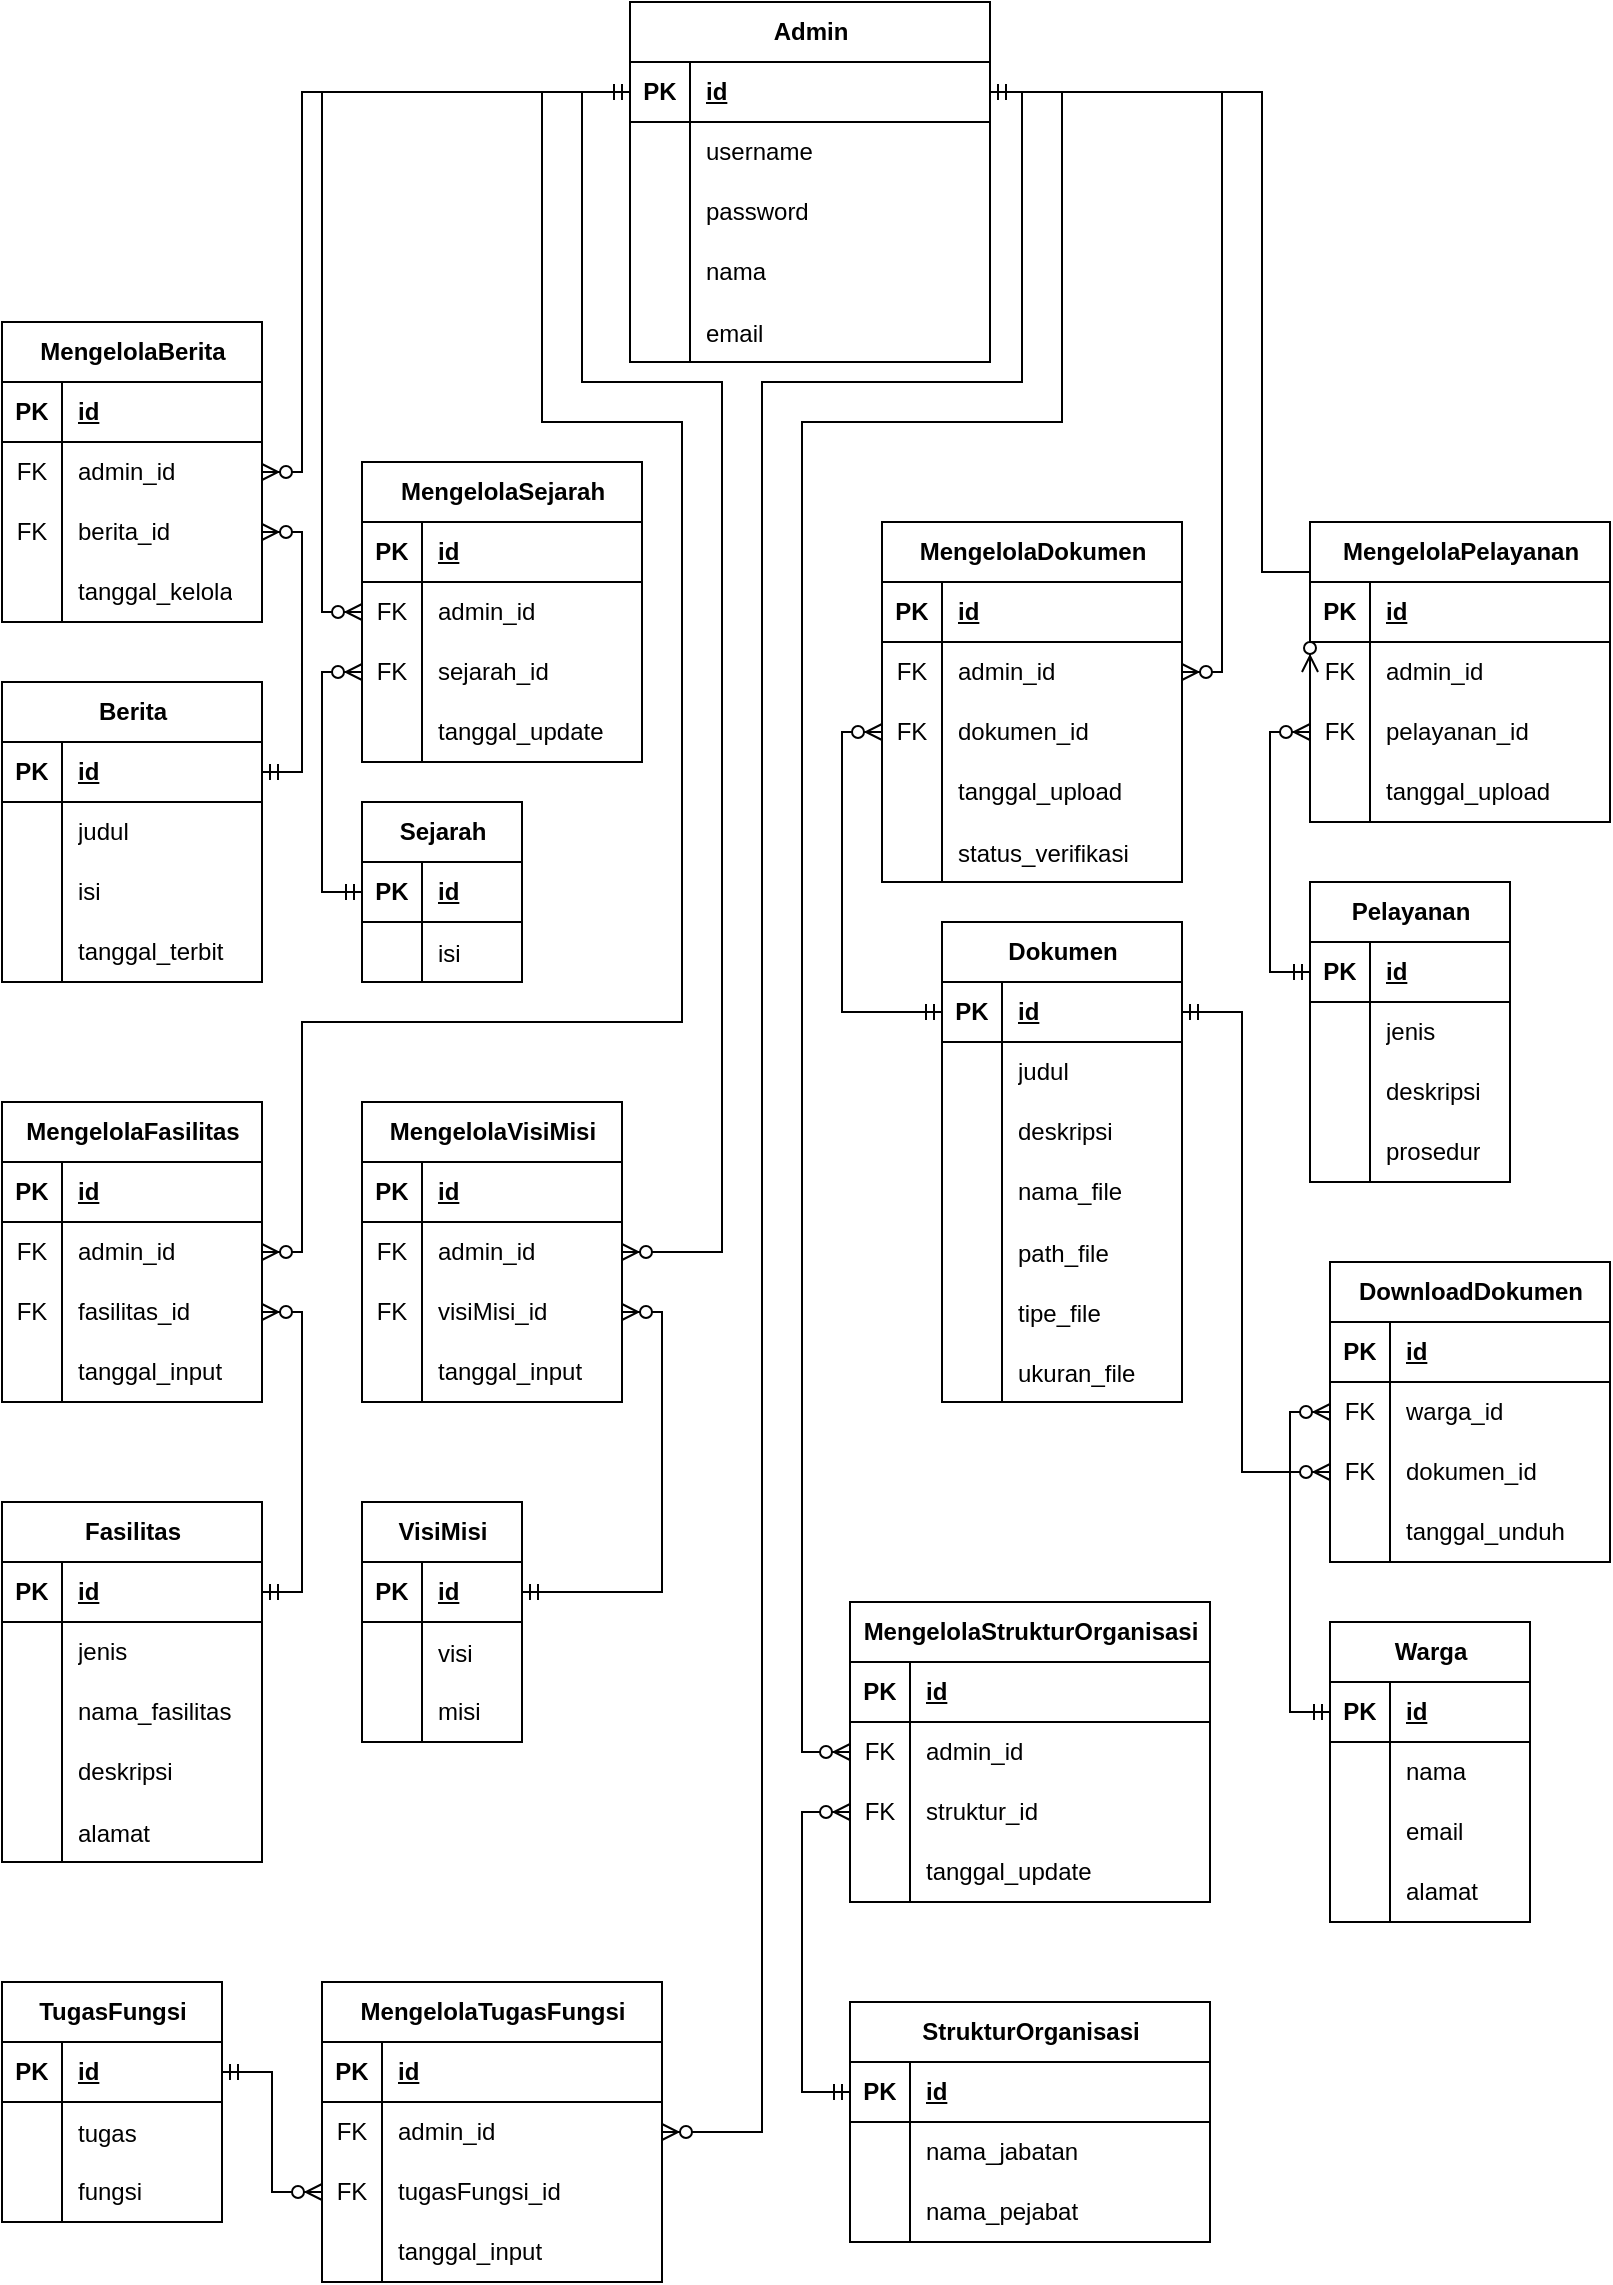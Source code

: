 <mxfile version="27.0.5">
  <diagram name="Page-1" id="cSUBBvy3aydul2sepo6r">
    <mxGraphModel dx="786" dy="644" grid="1" gridSize="10" guides="1" tooltips="1" connect="1" arrows="1" fold="1" page="1" pageScale="1" pageWidth="827" pageHeight="1169" math="0" shadow="0">
      <root>
        <mxCell id="0" />
        <mxCell id="1" parent="0" />
        <mxCell id="3QVw0OYUMFy-d4I39LsL-48" value="Admin" style="shape=table;startSize=30;container=1;collapsible=1;childLayout=tableLayout;fixedRows=1;rowLines=0;fontStyle=1;align=center;resizeLast=1;html=1;" parent="1" vertex="1">
          <mxGeometry x="324" y="10" width="180" height="180" as="geometry" />
        </mxCell>
        <mxCell id="3QVw0OYUMFy-d4I39LsL-49" value="" style="shape=tableRow;horizontal=0;startSize=0;swimlaneHead=0;swimlaneBody=0;fillColor=none;collapsible=0;dropTarget=0;points=[[0,0.5],[1,0.5]];portConstraint=eastwest;top=0;left=0;right=0;bottom=1;" parent="3QVw0OYUMFy-d4I39LsL-48" vertex="1">
          <mxGeometry y="30" width="180" height="30" as="geometry" />
        </mxCell>
        <mxCell id="3QVw0OYUMFy-d4I39LsL-50" value="PK" style="shape=partialRectangle;connectable=0;fillColor=none;top=0;left=0;bottom=0;right=0;fontStyle=1;overflow=hidden;whiteSpace=wrap;html=1;" parent="3QVw0OYUMFy-d4I39LsL-49" vertex="1">
          <mxGeometry width="30" height="30" as="geometry">
            <mxRectangle width="30" height="30" as="alternateBounds" />
          </mxGeometry>
        </mxCell>
        <mxCell id="3QVw0OYUMFy-d4I39LsL-51" value="id" style="shape=partialRectangle;connectable=0;fillColor=none;top=0;left=0;bottom=0;right=0;align=left;spacingLeft=6;fontStyle=5;overflow=hidden;whiteSpace=wrap;html=1;" parent="3QVw0OYUMFy-d4I39LsL-49" vertex="1">
          <mxGeometry x="30" width="150" height="30" as="geometry">
            <mxRectangle width="150" height="30" as="alternateBounds" />
          </mxGeometry>
        </mxCell>
        <mxCell id="3QVw0OYUMFy-d4I39LsL-52" value="" style="shape=tableRow;horizontal=0;startSize=0;swimlaneHead=0;swimlaneBody=0;fillColor=none;collapsible=0;dropTarget=0;points=[[0,0.5],[1,0.5]];portConstraint=eastwest;top=0;left=0;right=0;bottom=0;" parent="3QVw0OYUMFy-d4I39LsL-48" vertex="1">
          <mxGeometry y="60" width="180" height="30" as="geometry" />
        </mxCell>
        <mxCell id="3QVw0OYUMFy-d4I39LsL-53" value="" style="shape=partialRectangle;connectable=0;fillColor=none;top=0;left=0;bottom=0;right=0;editable=1;overflow=hidden;whiteSpace=wrap;html=1;" parent="3QVw0OYUMFy-d4I39LsL-52" vertex="1">
          <mxGeometry width="30" height="30" as="geometry">
            <mxRectangle width="30" height="30" as="alternateBounds" />
          </mxGeometry>
        </mxCell>
        <mxCell id="3QVw0OYUMFy-d4I39LsL-54" value="username" style="shape=partialRectangle;connectable=0;fillColor=none;top=0;left=0;bottom=0;right=0;align=left;spacingLeft=6;overflow=hidden;whiteSpace=wrap;html=1;" parent="3QVw0OYUMFy-d4I39LsL-52" vertex="1">
          <mxGeometry x="30" width="150" height="30" as="geometry">
            <mxRectangle width="150" height="30" as="alternateBounds" />
          </mxGeometry>
        </mxCell>
        <mxCell id="3QVw0OYUMFy-d4I39LsL-55" value="" style="shape=tableRow;horizontal=0;startSize=0;swimlaneHead=0;swimlaneBody=0;fillColor=none;collapsible=0;dropTarget=0;points=[[0,0.5],[1,0.5]];portConstraint=eastwest;top=0;left=0;right=0;bottom=0;" parent="3QVw0OYUMFy-d4I39LsL-48" vertex="1">
          <mxGeometry y="90" width="180" height="30" as="geometry" />
        </mxCell>
        <mxCell id="3QVw0OYUMFy-d4I39LsL-56" value="" style="shape=partialRectangle;connectable=0;fillColor=none;top=0;left=0;bottom=0;right=0;editable=1;overflow=hidden;whiteSpace=wrap;html=1;" parent="3QVw0OYUMFy-d4I39LsL-55" vertex="1">
          <mxGeometry width="30" height="30" as="geometry">
            <mxRectangle width="30" height="30" as="alternateBounds" />
          </mxGeometry>
        </mxCell>
        <mxCell id="3QVw0OYUMFy-d4I39LsL-57" value="password" style="shape=partialRectangle;connectable=0;fillColor=none;top=0;left=0;bottom=0;right=0;align=left;spacingLeft=6;overflow=hidden;whiteSpace=wrap;html=1;" parent="3QVw0OYUMFy-d4I39LsL-55" vertex="1">
          <mxGeometry x="30" width="150" height="30" as="geometry">
            <mxRectangle width="150" height="30" as="alternateBounds" />
          </mxGeometry>
        </mxCell>
        <mxCell id="3QVw0OYUMFy-d4I39LsL-58" value="" style="shape=tableRow;horizontal=0;startSize=0;swimlaneHead=0;swimlaneBody=0;fillColor=none;collapsible=0;dropTarget=0;points=[[0,0.5],[1,0.5]];portConstraint=eastwest;top=0;left=0;right=0;bottom=0;" parent="3QVw0OYUMFy-d4I39LsL-48" vertex="1">
          <mxGeometry y="120" width="180" height="30" as="geometry" />
        </mxCell>
        <mxCell id="3QVw0OYUMFy-d4I39LsL-59" value="" style="shape=partialRectangle;connectable=0;fillColor=none;top=0;left=0;bottom=0;right=0;editable=1;overflow=hidden;whiteSpace=wrap;html=1;" parent="3QVw0OYUMFy-d4I39LsL-58" vertex="1">
          <mxGeometry width="30" height="30" as="geometry">
            <mxRectangle width="30" height="30" as="alternateBounds" />
          </mxGeometry>
        </mxCell>
        <mxCell id="3QVw0OYUMFy-d4I39LsL-60" value="nama" style="shape=partialRectangle;connectable=0;fillColor=none;top=0;left=0;bottom=0;right=0;align=left;spacingLeft=6;overflow=hidden;whiteSpace=wrap;html=1;" parent="3QVw0OYUMFy-d4I39LsL-58" vertex="1">
          <mxGeometry x="30" width="150" height="30" as="geometry">
            <mxRectangle width="150" height="30" as="alternateBounds" />
          </mxGeometry>
        </mxCell>
        <mxCell id="3QVw0OYUMFy-d4I39LsL-61" value="" style="shape=tableRow;horizontal=0;startSize=0;swimlaneHead=0;swimlaneBody=0;fillColor=none;collapsible=0;dropTarget=0;points=[[0,0.5],[1,0.5]];portConstraint=eastwest;top=0;left=0;right=0;bottom=0;" parent="3QVw0OYUMFy-d4I39LsL-48" vertex="1">
          <mxGeometry y="150" width="180" height="30" as="geometry" />
        </mxCell>
        <mxCell id="3QVw0OYUMFy-d4I39LsL-62" value="" style="shape=partialRectangle;connectable=0;fillColor=none;top=0;left=0;bottom=0;right=0;editable=1;overflow=hidden;" parent="3QVw0OYUMFy-d4I39LsL-61" vertex="1">
          <mxGeometry width="30" height="30" as="geometry">
            <mxRectangle width="30" height="30" as="alternateBounds" />
          </mxGeometry>
        </mxCell>
        <mxCell id="3QVw0OYUMFy-d4I39LsL-63" value="email" style="shape=partialRectangle;connectable=0;fillColor=none;top=0;left=0;bottom=0;right=0;align=left;spacingLeft=6;overflow=hidden;" parent="3QVw0OYUMFy-d4I39LsL-61" vertex="1">
          <mxGeometry x="30" width="150" height="30" as="geometry">
            <mxRectangle width="150" height="30" as="alternateBounds" />
          </mxGeometry>
        </mxCell>
        <mxCell id="3QVw0OYUMFy-d4I39LsL-104" value="Warga" style="shape=table;startSize=30;container=1;collapsible=1;childLayout=tableLayout;fixedRows=1;rowLines=0;fontStyle=1;align=center;resizeLast=1;html=1;" parent="1" vertex="1">
          <mxGeometry x="674" y="820" width="100" height="150" as="geometry" />
        </mxCell>
        <mxCell id="3QVw0OYUMFy-d4I39LsL-105" value="" style="shape=tableRow;horizontal=0;startSize=0;swimlaneHead=0;swimlaneBody=0;fillColor=none;collapsible=0;dropTarget=0;points=[[0,0.5],[1,0.5]];portConstraint=eastwest;top=0;left=0;right=0;bottom=1;" parent="3QVw0OYUMFy-d4I39LsL-104" vertex="1">
          <mxGeometry y="30" width="100" height="30" as="geometry" />
        </mxCell>
        <mxCell id="3QVw0OYUMFy-d4I39LsL-106" value="PK" style="shape=partialRectangle;connectable=0;fillColor=none;top=0;left=0;bottom=0;right=0;fontStyle=1;overflow=hidden;whiteSpace=wrap;html=1;" parent="3QVw0OYUMFy-d4I39LsL-105" vertex="1">
          <mxGeometry width="30" height="30" as="geometry">
            <mxRectangle width="30" height="30" as="alternateBounds" />
          </mxGeometry>
        </mxCell>
        <mxCell id="3QVw0OYUMFy-d4I39LsL-107" value="id" style="shape=partialRectangle;connectable=0;fillColor=none;top=0;left=0;bottom=0;right=0;align=left;spacingLeft=6;fontStyle=5;overflow=hidden;whiteSpace=wrap;html=1;" parent="3QVw0OYUMFy-d4I39LsL-105" vertex="1">
          <mxGeometry x="30" width="70" height="30" as="geometry">
            <mxRectangle width="70" height="30" as="alternateBounds" />
          </mxGeometry>
        </mxCell>
        <mxCell id="3QVw0OYUMFy-d4I39LsL-108" value="" style="shape=tableRow;horizontal=0;startSize=0;swimlaneHead=0;swimlaneBody=0;fillColor=none;collapsible=0;dropTarget=0;points=[[0,0.5],[1,0.5]];portConstraint=eastwest;top=0;left=0;right=0;bottom=0;" parent="3QVw0OYUMFy-d4I39LsL-104" vertex="1">
          <mxGeometry y="60" width="100" height="30" as="geometry" />
        </mxCell>
        <mxCell id="3QVw0OYUMFy-d4I39LsL-109" value="" style="shape=partialRectangle;connectable=0;fillColor=none;top=0;left=0;bottom=0;right=0;editable=1;overflow=hidden;whiteSpace=wrap;html=1;" parent="3QVw0OYUMFy-d4I39LsL-108" vertex="1">
          <mxGeometry width="30" height="30" as="geometry">
            <mxRectangle width="30" height="30" as="alternateBounds" />
          </mxGeometry>
        </mxCell>
        <mxCell id="3QVw0OYUMFy-d4I39LsL-110" value="nama" style="shape=partialRectangle;connectable=0;fillColor=none;top=0;left=0;bottom=0;right=0;align=left;spacingLeft=6;overflow=hidden;whiteSpace=wrap;html=1;" parent="3QVw0OYUMFy-d4I39LsL-108" vertex="1">
          <mxGeometry x="30" width="70" height="30" as="geometry">
            <mxRectangle width="70" height="30" as="alternateBounds" />
          </mxGeometry>
        </mxCell>
        <mxCell id="3QVw0OYUMFy-d4I39LsL-111" value="" style="shape=tableRow;horizontal=0;startSize=0;swimlaneHead=0;swimlaneBody=0;fillColor=none;collapsible=0;dropTarget=0;points=[[0,0.5],[1,0.5]];portConstraint=eastwest;top=0;left=0;right=0;bottom=0;" parent="3QVw0OYUMFy-d4I39LsL-104" vertex="1">
          <mxGeometry y="90" width="100" height="30" as="geometry" />
        </mxCell>
        <mxCell id="3QVw0OYUMFy-d4I39LsL-112" value="" style="shape=partialRectangle;connectable=0;fillColor=none;top=0;left=0;bottom=0;right=0;editable=1;overflow=hidden;whiteSpace=wrap;html=1;" parent="3QVw0OYUMFy-d4I39LsL-111" vertex="1">
          <mxGeometry width="30" height="30" as="geometry">
            <mxRectangle width="30" height="30" as="alternateBounds" />
          </mxGeometry>
        </mxCell>
        <mxCell id="3QVw0OYUMFy-d4I39LsL-113" value="email" style="shape=partialRectangle;connectable=0;fillColor=none;top=0;left=0;bottom=0;right=0;align=left;spacingLeft=6;overflow=hidden;whiteSpace=wrap;html=1;" parent="3QVw0OYUMFy-d4I39LsL-111" vertex="1">
          <mxGeometry x="30" width="70" height="30" as="geometry">
            <mxRectangle width="70" height="30" as="alternateBounds" />
          </mxGeometry>
        </mxCell>
        <mxCell id="3QVw0OYUMFy-d4I39LsL-114" value="" style="shape=tableRow;horizontal=0;startSize=0;swimlaneHead=0;swimlaneBody=0;fillColor=none;collapsible=0;dropTarget=0;points=[[0,0.5],[1,0.5]];portConstraint=eastwest;top=0;left=0;right=0;bottom=0;" parent="3QVw0OYUMFy-d4I39LsL-104" vertex="1">
          <mxGeometry y="120" width="100" height="30" as="geometry" />
        </mxCell>
        <mxCell id="3QVw0OYUMFy-d4I39LsL-115" value="" style="shape=partialRectangle;connectable=0;fillColor=none;top=0;left=0;bottom=0;right=0;editable=1;overflow=hidden;whiteSpace=wrap;html=1;" parent="3QVw0OYUMFy-d4I39LsL-114" vertex="1">
          <mxGeometry width="30" height="30" as="geometry">
            <mxRectangle width="30" height="30" as="alternateBounds" />
          </mxGeometry>
        </mxCell>
        <mxCell id="3QVw0OYUMFy-d4I39LsL-116" value="alamat" style="shape=partialRectangle;connectable=0;fillColor=none;top=0;left=0;bottom=0;right=0;align=left;spacingLeft=6;overflow=hidden;whiteSpace=wrap;html=1;" parent="3QVw0OYUMFy-d4I39LsL-114" vertex="1">
          <mxGeometry x="30" width="70" height="30" as="geometry">
            <mxRectangle width="70" height="30" as="alternateBounds" />
          </mxGeometry>
        </mxCell>
        <mxCell id="3QVw0OYUMFy-d4I39LsL-120" value="Berita" style="shape=table;startSize=30;container=1;collapsible=1;childLayout=tableLayout;fixedRows=1;rowLines=0;fontStyle=1;align=center;resizeLast=1;html=1;" parent="1" vertex="1">
          <mxGeometry x="10" y="350" width="130" height="150" as="geometry" />
        </mxCell>
        <mxCell id="3QVw0OYUMFy-d4I39LsL-121" value="" style="shape=tableRow;horizontal=0;startSize=0;swimlaneHead=0;swimlaneBody=0;fillColor=none;collapsible=0;dropTarget=0;points=[[0,0.5],[1,0.5]];portConstraint=eastwest;top=0;left=0;right=0;bottom=1;" parent="3QVw0OYUMFy-d4I39LsL-120" vertex="1">
          <mxGeometry y="30" width="130" height="30" as="geometry" />
        </mxCell>
        <mxCell id="3QVw0OYUMFy-d4I39LsL-122" value="PK" style="shape=partialRectangle;connectable=0;fillColor=none;top=0;left=0;bottom=0;right=0;fontStyle=1;overflow=hidden;whiteSpace=wrap;html=1;" parent="3QVw0OYUMFy-d4I39LsL-121" vertex="1">
          <mxGeometry width="30" height="30" as="geometry">
            <mxRectangle width="30" height="30" as="alternateBounds" />
          </mxGeometry>
        </mxCell>
        <mxCell id="3QVw0OYUMFy-d4I39LsL-123" value="id" style="shape=partialRectangle;connectable=0;fillColor=none;top=0;left=0;bottom=0;right=0;align=left;spacingLeft=6;fontStyle=5;overflow=hidden;whiteSpace=wrap;html=1;" parent="3QVw0OYUMFy-d4I39LsL-121" vertex="1">
          <mxGeometry x="30" width="100" height="30" as="geometry">
            <mxRectangle width="100" height="30" as="alternateBounds" />
          </mxGeometry>
        </mxCell>
        <mxCell id="3QVw0OYUMFy-d4I39LsL-124" value="" style="shape=tableRow;horizontal=0;startSize=0;swimlaneHead=0;swimlaneBody=0;fillColor=none;collapsible=0;dropTarget=0;points=[[0,0.5],[1,0.5]];portConstraint=eastwest;top=0;left=0;right=0;bottom=0;" parent="3QVw0OYUMFy-d4I39LsL-120" vertex="1">
          <mxGeometry y="60" width="130" height="30" as="geometry" />
        </mxCell>
        <mxCell id="3QVw0OYUMFy-d4I39LsL-125" value="" style="shape=partialRectangle;connectable=0;fillColor=none;top=0;left=0;bottom=0;right=0;editable=1;overflow=hidden;whiteSpace=wrap;html=1;" parent="3QVw0OYUMFy-d4I39LsL-124" vertex="1">
          <mxGeometry width="30" height="30" as="geometry">
            <mxRectangle width="30" height="30" as="alternateBounds" />
          </mxGeometry>
        </mxCell>
        <mxCell id="3QVw0OYUMFy-d4I39LsL-126" value="judul" style="shape=partialRectangle;connectable=0;fillColor=none;top=0;left=0;bottom=0;right=0;align=left;spacingLeft=6;overflow=hidden;whiteSpace=wrap;html=1;" parent="3QVw0OYUMFy-d4I39LsL-124" vertex="1">
          <mxGeometry x="30" width="100" height="30" as="geometry">
            <mxRectangle width="100" height="30" as="alternateBounds" />
          </mxGeometry>
        </mxCell>
        <mxCell id="3QVw0OYUMFy-d4I39LsL-127" value="" style="shape=tableRow;horizontal=0;startSize=0;swimlaneHead=0;swimlaneBody=0;fillColor=none;collapsible=0;dropTarget=0;points=[[0,0.5],[1,0.5]];portConstraint=eastwest;top=0;left=0;right=0;bottom=0;" parent="3QVw0OYUMFy-d4I39LsL-120" vertex="1">
          <mxGeometry y="90" width="130" height="30" as="geometry" />
        </mxCell>
        <mxCell id="3QVw0OYUMFy-d4I39LsL-128" value="" style="shape=partialRectangle;connectable=0;fillColor=none;top=0;left=0;bottom=0;right=0;editable=1;overflow=hidden;whiteSpace=wrap;html=1;" parent="3QVw0OYUMFy-d4I39LsL-127" vertex="1">
          <mxGeometry width="30" height="30" as="geometry">
            <mxRectangle width="30" height="30" as="alternateBounds" />
          </mxGeometry>
        </mxCell>
        <mxCell id="3QVw0OYUMFy-d4I39LsL-129" value="isi" style="shape=partialRectangle;connectable=0;fillColor=none;top=0;left=0;bottom=0;right=0;align=left;spacingLeft=6;overflow=hidden;whiteSpace=wrap;html=1;" parent="3QVw0OYUMFy-d4I39LsL-127" vertex="1">
          <mxGeometry x="30" width="100" height="30" as="geometry">
            <mxRectangle width="100" height="30" as="alternateBounds" />
          </mxGeometry>
        </mxCell>
        <mxCell id="3QVw0OYUMFy-d4I39LsL-130" value="" style="shape=tableRow;horizontal=0;startSize=0;swimlaneHead=0;swimlaneBody=0;fillColor=none;collapsible=0;dropTarget=0;points=[[0,0.5],[1,0.5]];portConstraint=eastwest;top=0;left=0;right=0;bottom=0;" parent="3QVw0OYUMFy-d4I39LsL-120" vertex="1">
          <mxGeometry y="120" width="130" height="30" as="geometry" />
        </mxCell>
        <mxCell id="3QVw0OYUMFy-d4I39LsL-131" value="" style="shape=partialRectangle;connectable=0;fillColor=none;top=0;left=0;bottom=0;right=0;editable=1;overflow=hidden;whiteSpace=wrap;html=1;" parent="3QVw0OYUMFy-d4I39LsL-130" vertex="1">
          <mxGeometry width="30" height="30" as="geometry">
            <mxRectangle width="30" height="30" as="alternateBounds" />
          </mxGeometry>
        </mxCell>
        <mxCell id="3QVw0OYUMFy-d4I39LsL-132" value="tanggal_terbit" style="shape=partialRectangle;connectable=0;fillColor=none;top=0;left=0;bottom=0;right=0;align=left;spacingLeft=6;overflow=hidden;whiteSpace=wrap;html=1;" parent="3QVw0OYUMFy-d4I39LsL-130" vertex="1">
          <mxGeometry x="30" width="100" height="30" as="geometry">
            <mxRectangle width="100" height="30" as="alternateBounds" />
          </mxGeometry>
        </mxCell>
        <mxCell id="3QVw0OYUMFy-d4I39LsL-139" value="Dokumen" style="shape=table;startSize=30;container=1;collapsible=1;childLayout=tableLayout;fixedRows=1;rowLines=0;fontStyle=1;align=center;resizeLast=1;html=1;" parent="1" vertex="1">
          <mxGeometry x="480" y="470" width="120" height="240" as="geometry" />
        </mxCell>
        <mxCell id="3QVw0OYUMFy-d4I39LsL-140" value="" style="shape=tableRow;horizontal=0;startSize=0;swimlaneHead=0;swimlaneBody=0;fillColor=none;collapsible=0;dropTarget=0;points=[[0,0.5],[1,0.5]];portConstraint=eastwest;top=0;left=0;right=0;bottom=1;" parent="3QVw0OYUMFy-d4I39LsL-139" vertex="1">
          <mxGeometry y="30" width="120" height="30" as="geometry" />
        </mxCell>
        <mxCell id="3QVw0OYUMFy-d4I39LsL-141" value="PK" style="shape=partialRectangle;connectable=0;fillColor=none;top=0;left=0;bottom=0;right=0;fontStyle=1;overflow=hidden;whiteSpace=wrap;html=1;" parent="3QVw0OYUMFy-d4I39LsL-140" vertex="1">
          <mxGeometry width="30" height="30" as="geometry">
            <mxRectangle width="30" height="30" as="alternateBounds" />
          </mxGeometry>
        </mxCell>
        <mxCell id="3QVw0OYUMFy-d4I39LsL-142" value="id" style="shape=partialRectangle;connectable=0;fillColor=none;top=0;left=0;bottom=0;right=0;align=left;spacingLeft=6;fontStyle=5;overflow=hidden;whiteSpace=wrap;html=1;" parent="3QVw0OYUMFy-d4I39LsL-140" vertex="1">
          <mxGeometry x="30" width="90" height="30" as="geometry">
            <mxRectangle width="90" height="30" as="alternateBounds" />
          </mxGeometry>
        </mxCell>
        <mxCell id="3QVw0OYUMFy-d4I39LsL-143" value="" style="shape=tableRow;horizontal=0;startSize=0;swimlaneHead=0;swimlaneBody=0;fillColor=none;collapsible=0;dropTarget=0;points=[[0,0.5],[1,0.5]];portConstraint=eastwest;top=0;left=0;right=0;bottom=0;" parent="3QVw0OYUMFy-d4I39LsL-139" vertex="1">
          <mxGeometry y="60" width="120" height="30" as="geometry" />
        </mxCell>
        <mxCell id="3QVw0OYUMFy-d4I39LsL-144" value="" style="shape=partialRectangle;connectable=0;fillColor=none;top=0;left=0;bottom=0;right=0;editable=1;overflow=hidden;whiteSpace=wrap;html=1;" parent="3QVw0OYUMFy-d4I39LsL-143" vertex="1">
          <mxGeometry width="30" height="30" as="geometry">
            <mxRectangle width="30" height="30" as="alternateBounds" />
          </mxGeometry>
        </mxCell>
        <mxCell id="3QVw0OYUMFy-d4I39LsL-145" value="judul" style="shape=partialRectangle;connectable=0;fillColor=none;top=0;left=0;bottom=0;right=0;align=left;spacingLeft=6;overflow=hidden;whiteSpace=wrap;html=1;" parent="3QVw0OYUMFy-d4I39LsL-143" vertex="1">
          <mxGeometry x="30" width="90" height="30" as="geometry">
            <mxRectangle width="90" height="30" as="alternateBounds" />
          </mxGeometry>
        </mxCell>
        <mxCell id="3QVw0OYUMFy-d4I39LsL-146" value="" style="shape=tableRow;horizontal=0;startSize=0;swimlaneHead=0;swimlaneBody=0;fillColor=none;collapsible=0;dropTarget=0;points=[[0,0.5],[1,0.5]];portConstraint=eastwest;top=0;left=0;right=0;bottom=0;" parent="3QVw0OYUMFy-d4I39LsL-139" vertex="1">
          <mxGeometry y="90" width="120" height="30" as="geometry" />
        </mxCell>
        <mxCell id="3QVw0OYUMFy-d4I39LsL-147" value="" style="shape=partialRectangle;connectable=0;fillColor=none;top=0;left=0;bottom=0;right=0;editable=1;overflow=hidden;whiteSpace=wrap;html=1;" parent="3QVw0OYUMFy-d4I39LsL-146" vertex="1">
          <mxGeometry width="30" height="30" as="geometry">
            <mxRectangle width="30" height="30" as="alternateBounds" />
          </mxGeometry>
        </mxCell>
        <mxCell id="3QVw0OYUMFy-d4I39LsL-148" value="deskripsi" style="shape=partialRectangle;connectable=0;fillColor=none;top=0;left=0;bottom=0;right=0;align=left;spacingLeft=6;overflow=hidden;whiteSpace=wrap;html=1;" parent="3QVw0OYUMFy-d4I39LsL-146" vertex="1">
          <mxGeometry x="30" width="90" height="30" as="geometry">
            <mxRectangle width="90" height="30" as="alternateBounds" />
          </mxGeometry>
        </mxCell>
        <mxCell id="3QVw0OYUMFy-d4I39LsL-149" value="" style="shape=tableRow;horizontal=0;startSize=0;swimlaneHead=0;swimlaneBody=0;fillColor=none;collapsible=0;dropTarget=0;points=[[0,0.5],[1,0.5]];portConstraint=eastwest;top=0;left=0;right=0;bottom=0;" parent="3QVw0OYUMFy-d4I39LsL-139" vertex="1">
          <mxGeometry y="120" width="120" height="30" as="geometry" />
        </mxCell>
        <mxCell id="3QVw0OYUMFy-d4I39LsL-150" value="" style="shape=partialRectangle;connectable=0;fillColor=none;top=0;left=0;bottom=0;right=0;editable=1;overflow=hidden;whiteSpace=wrap;html=1;" parent="3QVw0OYUMFy-d4I39LsL-149" vertex="1">
          <mxGeometry width="30" height="30" as="geometry">
            <mxRectangle width="30" height="30" as="alternateBounds" />
          </mxGeometry>
        </mxCell>
        <mxCell id="3QVw0OYUMFy-d4I39LsL-151" value="nama_file" style="shape=partialRectangle;connectable=0;fillColor=none;top=0;left=0;bottom=0;right=0;align=left;spacingLeft=6;overflow=hidden;whiteSpace=wrap;html=1;" parent="3QVw0OYUMFy-d4I39LsL-149" vertex="1">
          <mxGeometry x="30" width="90" height="30" as="geometry">
            <mxRectangle width="90" height="30" as="alternateBounds" />
          </mxGeometry>
        </mxCell>
        <mxCell id="3QVw0OYUMFy-d4I39LsL-152" value="" style="shape=tableRow;horizontal=0;startSize=0;swimlaneHead=0;swimlaneBody=0;fillColor=none;collapsible=0;dropTarget=0;points=[[0,0.5],[1,0.5]];portConstraint=eastwest;top=0;left=0;right=0;bottom=0;" parent="3QVw0OYUMFy-d4I39LsL-139" vertex="1">
          <mxGeometry y="150" width="120" height="30" as="geometry" />
        </mxCell>
        <mxCell id="3QVw0OYUMFy-d4I39LsL-153" value="" style="shape=partialRectangle;connectable=0;fillColor=none;top=0;left=0;bottom=0;right=0;editable=1;overflow=hidden;" parent="3QVw0OYUMFy-d4I39LsL-152" vertex="1">
          <mxGeometry width="30" height="30" as="geometry">
            <mxRectangle width="30" height="30" as="alternateBounds" />
          </mxGeometry>
        </mxCell>
        <mxCell id="3QVw0OYUMFy-d4I39LsL-154" value="path_file" style="shape=partialRectangle;connectable=0;fillColor=none;top=0;left=0;bottom=0;right=0;align=left;spacingLeft=6;overflow=hidden;" parent="3QVw0OYUMFy-d4I39LsL-152" vertex="1">
          <mxGeometry x="30" width="90" height="30" as="geometry">
            <mxRectangle width="90" height="30" as="alternateBounds" />
          </mxGeometry>
        </mxCell>
        <mxCell id="rhD4lq1W77YX2N_1p_Zf-18" value="" style="shape=tableRow;horizontal=0;startSize=0;swimlaneHead=0;swimlaneBody=0;fillColor=none;collapsible=0;dropTarget=0;points=[[0,0.5],[1,0.5]];portConstraint=eastwest;top=0;left=0;right=0;bottom=0;" parent="3QVw0OYUMFy-d4I39LsL-139" vertex="1">
          <mxGeometry y="180" width="120" height="30" as="geometry" />
        </mxCell>
        <mxCell id="rhD4lq1W77YX2N_1p_Zf-19" value="" style="shape=partialRectangle;connectable=0;fillColor=none;top=0;left=0;bottom=0;right=0;editable=1;overflow=hidden;" parent="rhD4lq1W77YX2N_1p_Zf-18" vertex="1">
          <mxGeometry width="30" height="30" as="geometry">
            <mxRectangle width="30" height="30" as="alternateBounds" />
          </mxGeometry>
        </mxCell>
        <mxCell id="rhD4lq1W77YX2N_1p_Zf-20" value="tipe_file" style="shape=partialRectangle;connectable=0;fillColor=none;top=0;left=0;bottom=0;right=0;align=left;spacingLeft=6;overflow=hidden;" parent="rhD4lq1W77YX2N_1p_Zf-18" vertex="1">
          <mxGeometry x="30" width="90" height="30" as="geometry">
            <mxRectangle width="90" height="30" as="alternateBounds" />
          </mxGeometry>
        </mxCell>
        <mxCell id="rhD4lq1W77YX2N_1p_Zf-24" value="" style="shape=tableRow;horizontal=0;startSize=0;swimlaneHead=0;swimlaneBody=0;fillColor=none;collapsible=0;dropTarget=0;points=[[0,0.5],[1,0.5]];portConstraint=eastwest;top=0;left=0;right=0;bottom=0;" parent="3QVw0OYUMFy-d4I39LsL-139" vertex="1">
          <mxGeometry y="210" width="120" height="30" as="geometry" />
        </mxCell>
        <mxCell id="rhD4lq1W77YX2N_1p_Zf-25" value="" style="shape=partialRectangle;connectable=0;fillColor=none;top=0;left=0;bottom=0;right=0;editable=1;overflow=hidden;" parent="rhD4lq1W77YX2N_1p_Zf-24" vertex="1">
          <mxGeometry width="30" height="30" as="geometry">
            <mxRectangle width="30" height="30" as="alternateBounds" />
          </mxGeometry>
        </mxCell>
        <mxCell id="rhD4lq1W77YX2N_1p_Zf-26" value="ukuran_file" style="shape=partialRectangle;connectable=0;fillColor=none;top=0;left=0;bottom=0;right=0;align=left;spacingLeft=6;overflow=hidden;" parent="rhD4lq1W77YX2N_1p_Zf-24" vertex="1">
          <mxGeometry x="30" width="90" height="30" as="geometry">
            <mxRectangle width="90" height="30" as="alternateBounds" />
          </mxGeometry>
        </mxCell>
        <mxCell id="3QVw0OYUMFy-d4I39LsL-155" value="Sejarah" style="shape=table;startSize=30;container=1;collapsible=1;childLayout=tableLayout;fixedRows=1;rowLines=0;fontStyle=1;align=center;resizeLast=1;html=1;" parent="1" vertex="1">
          <mxGeometry x="190" y="410" width="80" height="90" as="geometry" />
        </mxCell>
        <mxCell id="3QVw0OYUMFy-d4I39LsL-156" value="" style="shape=tableRow;horizontal=0;startSize=0;swimlaneHead=0;swimlaneBody=0;fillColor=none;collapsible=0;dropTarget=0;points=[[0,0.5],[1,0.5]];portConstraint=eastwest;top=0;left=0;right=0;bottom=1;" parent="3QVw0OYUMFy-d4I39LsL-155" vertex="1">
          <mxGeometry y="30" width="80" height="30" as="geometry" />
        </mxCell>
        <mxCell id="3QVw0OYUMFy-d4I39LsL-157" value="PK" style="shape=partialRectangle;connectable=0;fillColor=none;top=0;left=0;bottom=0;right=0;fontStyle=1;overflow=hidden;whiteSpace=wrap;html=1;" parent="3QVw0OYUMFy-d4I39LsL-156" vertex="1">
          <mxGeometry width="30" height="30" as="geometry">
            <mxRectangle width="30" height="30" as="alternateBounds" />
          </mxGeometry>
        </mxCell>
        <mxCell id="3QVw0OYUMFy-d4I39LsL-158" value="id" style="shape=partialRectangle;connectable=0;fillColor=none;top=0;left=0;bottom=0;right=0;align=left;spacingLeft=6;fontStyle=5;overflow=hidden;whiteSpace=wrap;html=1;" parent="3QVw0OYUMFy-d4I39LsL-156" vertex="1">
          <mxGeometry x="30" width="50" height="30" as="geometry">
            <mxRectangle width="50" height="30" as="alternateBounds" />
          </mxGeometry>
        </mxCell>
        <mxCell id="3QVw0OYUMFy-d4I39LsL-174" value="" style="shape=tableRow;horizontal=0;startSize=0;swimlaneHead=0;swimlaneBody=0;fillColor=none;collapsible=0;dropTarget=0;points=[[0,0.5],[1,0.5]];portConstraint=eastwest;top=0;left=0;right=0;bottom=0;" parent="3QVw0OYUMFy-d4I39LsL-155" vertex="1">
          <mxGeometry y="60" width="80" height="30" as="geometry" />
        </mxCell>
        <mxCell id="3QVw0OYUMFy-d4I39LsL-175" value="" style="shape=partialRectangle;connectable=0;fillColor=none;top=0;left=0;bottom=0;right=0;editable=1;overflow=hidden;" parent="3QVw0OYUMFy-d4I39LsL-174" vertex="1">
          <mxGeometry width="30" height="30" as="geometry">
            <mxRectangle width="30" height="30" as="alternateBounds" />
          </mxGeometry>
        </mxCell>
        <mxCell id="3QVw0OYUMFy-d4I39LsL-176" value="isi" style="shape=partialRectangle;connectable=0;fillColor=none;top=0;left=0;bottom=0;right=0;align=left;spacingLeft=6;overflow=hidden;" parent="3QVw0OYUMFy-d4I39LsL-174" vertex="1">
          <mxGeometry x="30" width="50" height="30" as="geometry">
            <mxRectangle width="50" height="30" as="alternateBounds" />
          </mxGeometry>
        </mxCell>
        <mxCell id="rhD4lq1W77YX2N_1p_Zf-42" value="VisiMisi" style="shape=table;startSize=30;container=1;collapsible=1;childLayout=tableLayout;fixedRows=1;rowLines=0;fontStyle=1;align=center;resizeLast=1;html=1;" parent="1" vertex="1">
          <mxGeometry x="190" y="760" width="80" height="120" as="geometry" />
        </mxCell>
        <mxCell id="rhD4lq1W77YX2N_1p_Zf-43" value="" style="shape=tableRow;horizontal=0;startSize=0;swimlaneHead=0;swimlaneBody=0;fillColor=none;collapsible=0;dropTarget=0;points=[[0,0.5],[1,0.5]];portConstraint=eastwest;top=0;left=0;right=0;bottom=1;" parent="rhD4lq1W77YX2N_1p_Zf-42" vertex="1">
          <mxGeometry y="30" width="80" height="30" as="geometry" />
        </mxCell>
        <mxCell id="rhD4lq1W77YX2N_1p_Zf-44" value="PK" style="shape=partialRectangle;connectable=0;fillColor=none;top=0;left=0;bottom=0;right=0;fontStyle=1;overflow=hidden;whiteSpace=wrap;html=1;" parent="rhD4lq1W77YX2N_1p_Zf-43" vertex="1">
          <mxGeometry width="30" height="30" as="geometry">
            <mxRectangle width="30" height="30" as="alternateBounds" />
          </mxGeometry>
        </mxCell>
        <mxCell id="rhD4lq1W77YX2N_1p_Zf-45" value="id" style="shape=partialRectangle;connectable=0;fillColor=none;top=0;left=0;bottom=0;right=0;align=left;spacingLeft=6;fontStyle=5;overflow=hidden;whiteSpace=wrap;html=1;" parent="rhD4lq1W77YX2N_1p_Zf-43" vertex="1">
          <mxGeometry x="30" width="50" height="30" as="geometry">
            <mxRectangle width="50" height="30" as="alternateBounds" />
          </mxGeometry>
        </mxCell>
        <mxCell id="rhD4lq1W77YX2N_1p_Zf-46" value="" style="shape=tableRow;horizontal=0;startSize=0;swimlaneHead=0;swimlaneBody=0;fillColor=none;collapsible=0;dropTarget=0;points=[[0,0.5],[1,0.5]];portConstraint=eastwest;top=0;left=0;right=0;bottom=0;" parent="rhD4lq1W77YX2N_1p_Zf-42" vertex="1">
          <mxGeometry y="60" width="80" height="30" as="geometry" />
        </mxCell>
        <mxCell id="rhD4lq1W77YX2N_1p_Zf-47" value="" style="shape=partialRectangle;connectable=0;fillColor=none;top=0;left=0;bottom=0;right=0;editable=1;overflow=hidden;" parent="rhD4lq1W77YX2N_1p_Zf-46" vertex="1">
          <mxGeometry width="30" height="30" as="geometry">
            <mxRectangle width="30" height="30" as="alternateBounds" />
          </mxGeometry>
        </mxCell>
        <mxCell id="rhD4lq1W77YX2N_1p_Zf-48" value="visi" style="shape=partialRectangle;connectable=0;fillColor=none;top=0;left=0;bottom=0;right=0;align=left;spacingLeft=6;overflow=hidden;" parent="rhD4lq1W77YX2N_1p_Zf-46" vertex="1">
          <mxGeometry x="30" width="50" height="30" as="geometry">
            <mxRectangle width="50" height="30" as="alternateBounds" />
          </mxGeometry>
        </mxCell>
        <mxCell id="rhD4lq1W77YX2N_1p_Zf-49" value="" style="shape=tableRow;horizontal=0;startSize=0;swimlaneHead=0;swimlaneBody=0;fillColor=none;collapsible=0;dropTarget=0;points=[[0,0.5],[1,0.5]];portConstraint=eastwest;top=0;left=0;right=0;bottom=0;" parent="rhD4lq1W77YX2N_1p_Zf-42" vertex="1">
          <mxGeometry y="90" width="80" height="30" as="geometry" />
        </mxCell>
        <mxCell id="rhD4lq1W77YX2N_1p_Zf-50" value="" style="shape=partialRectangle;connectable=0;fillColor=none;top=0;left=0;bottom=0;right=0;editable=1;overflow=hidden;whiteSpace=wrap;html=1;" parent="rhD4lq1W77YX2N_1p_Zf-49" vertex="1">
          <mxGeometry width="30" height="30" as="geometry">
            <mxRectangle width="30" height="30" as="alternateBounds" />
          </mxGeometry>
        </mxCell>
        <mxCell id="rhD4lq1W77YX2N_1p_Zf-51" value="misi" style="shape=partialRectangle;connectable=0;fillColor=none;top=0;left=0;bottom=0;right=0;align=left;spacingLeft=6;overflow=hidden;whiteSpace=wrap;html=1;" parent="rhD4lq1W77YX2N_1p_Zf-49" vertex="1">
          <mxGeometry x="30" width="50" height="30" as="geometry">
            <mxRectangle width="50" height="30" as="alternateBounds" />
          </mxGeometry>
        </mxCell>
        <mxCell id="rhD4lq1W77YX2N_1p_Zf-61" value="TugasFungsi" style="shape=table;startSize=30;container=1;collapsible=1;childLayout=tableLayout;fixedRows=1;rowLines=0;fontStyle=1;align=center;resizeLast=1;html=1;" parent="1" vertex="1">
          <mxGeometry x="10" y="1000" width="110" height="120" as="geometry" />
        </mxCell>
        <mxCell id="rhD4lq1W77YX2N_1p_Zf-62" value="" style="shape=tableRow;horizontal=0;startSize=0;swimlaneHead=0;swimlaneBody=0;fillColor=none;collapsible=0;dropTarget=0;points=[[0,0.5],[1,0.5]];portConstraint=eastwest;top=0;left=0;right=0;bottom=1;" parent="rhD4lq1W77YX2N_1p_Zf-61" vertex="1">
          <mxGeometry y="30" width="110" height="30" as="geometry" />
        </mxCell>
        <mxCell id="rhD4lq1W77YX2N_1p_Zf-63" value="PK" style="shape=partialRectangle;connectable=0;fillColor=none;top=0;left=0;bottom=0;right=0;fontStyle=1;overflow=hidden;whiteSpace=wrap;html=1;" parent="rhD4lq1W77YX2N_1p_Zf-62" vertex="1">
          <mxGeometry width="30" height="30" as="geometry">
            <mxRectangle width="30" height="30" as="alternateBounds" />
          </mxGeometry>
        </mxCell>
        <mxCell id="rhD4lq1W77YX2N_1p_Zf-64" value="id" style="shape=partialRectangle;connectable=0;fillColor=none;top=0;left=0;bottom=0;right=0;align=left;spacingLeft=6;fontStyle=5;overflow=hidden;whiteSpace=wrap;html=1;" parent="rhD4lq1W77YX2N_1p_Zf-62" vertex="1">
          <mxGeometry x="30" width="80" height="30" as="geometry">
            <mxRectangle width="80" height="30" as="alternateBounds" />
          </mxGeometry>
        </mxCell>
        <mxCell id="rhD4lq1W77YX2N_1p_Zf-65" value="" style="shape=tableRow;horizontal=0;startSize=0;swimlaneHead=0;swimlaneBody=0;fillColor=none;collapsible=0;dropTarget=0;points=[[0,0.5],[1,0.5]];portConstraint=eastwest;top=0;left=0;right=0;bottom=0;" parent="rhD4lq1W77YX2N_1p_Zf-61" vertex="1">
          <mxGeometry y="60" width="110" height="30" as="geometry" />
        </mxCell>
        <mxCell id="rhD4lq1W77YX2N_1p_Zf-66" value="" style="shape=partialRectangle;connectable=0;fillColor=none;top=0;left=0;bottom=0;right=0;editable=1;overflow=hidden;" parent="rhD4lq1W77YX2N_1p_Zf-65" vertex="1">
          <mxGeometry width="30" height="30" as="geometry">
            <mxRectangle width="30" height="30" as="alternateBounds" />
          </mxGeometry>
        </mxCell>
        <mxCell id="rhD4lq1W77YX2N_1p_Zf-67" value="tugas" style="shape=partialRectangle;connectable=0;fillColor=none;top=0;left=0;bottom=0;right=0;align=left;spacingLeft=6;overflow=hidden;" parent="rhD4lq1W77YX2N_1p_Zf-65" vertex="1">
          <mxGeometry x="30" width="80" height="30" as="geometry">
            <mxRectangle width="80" height="30" as="alternateBounds" />
          </mxGeometry>
        </mxCell>
        <mxCell id="rhD4lq1W77YX2N_1p_Zf-68" value="" style="shape=tableRow;horizontal=0;startSize=0;swimlaneHead=0;swimlaneBody=0;fillColor=none;collapsible=0;dropTarget=0;points=[[0,0.5],[1,0.5]];portConstraint=eastwest;top=0;left=0;right=0;bottom=0;" parent="rhD4lq1W77YX2N_1p_Zf-61" vertex="1">
          <mxGeometry y="90" width="110" height="30" as="geometry" />
        </mxCell>
        <mxCell id="rhD4lq1W77YX2N_1p_Zf-69" value="" style="shape=partialRectangle;connectable=0;fillColor=none;top=0;left=0;bottom=0;right=0;editable=1;overflow=hidden;whiteSpace=wrap;html=1;" parent="rhD4lq1W77YX2N_1p_Zf-68" vertex="1">
          <mxGeometry width="30" height="30" as="geometry">
            <mxRectangle width="30" height="30" as="alternateBounds" />
          </mxGeometry>
        </mxCell>
        <mxCell id="rhD4lq1W77YX2N_1p_Zf-70" value="fungsi" style="shape=partialRectangle;connectable=0;fillColor=none;top=0;left=0;bottom=0;right=0;align=left;spacingLeft=6;overflow=hidden;whiteSpace=wrap;html=1;" parent="rhD4lq1W77YX2N_1p_Zf-68" vertex="1">
          <mxGeometry x="30" width="80" height="30" as="geometry">
            <mxRectangle width="80" height="30" as="alternateBounds" />
          </mxGeometry>
        </mxCell>
        <mxCell id="rhD4lq1W77YX2N_1p_Zf-80" value="StrukturOrganisasi" style="shape=table;startSize=30;container=1;collapsible=1;childLayout=tableLayout;fixedRows=1;rowLines=0;fontStyle=1;align=center;resizeLast=1;html=1;" parent="1" vertex="1">
          <mxGeometry x="434" y="1010" width="180" height="120" as="geometry" />
        </mxCell>
        <mxCell id="rhD4lq1W77YX2N_1p_Zf-81" value="" style="shape=tableRow;horizontal=0;startSize=0;swimlaneHead=0;swimlaneBody=0;fillColor=none;collapsible=0;dropTarget=0;points=[[0,0.5],[1,0.5]];portConstraint=eastwest;top=0;left=0;right=0;bottom=1;" parent="rhD4lq1W77YX2N_1p_Zf-80" vertex="1">
          <mxGeometry y="30" width="180" height="30" as="geometry" />
        </mxCell>
        <mxCell id="rhD4lq1W77YX2N_1p_Zf-82" value="PK" style="shape=partialRectangle;connectable=0;fillColor=none;top=0;left=0;bottom=0;right=0;fontStyle=1;overflow=hidden;whiteSpace=wrap;html=1;" parent="rhD4lq1W77YX2N_1p_Zf-81" vertex="1">
          <mxGeometry width="30" height="30" as="geometry">
            <mxRectangle width="30" height="30" as="alternateBounds" />
          </mxGeometry>
        </mxCell>
        <mxCell id="rhD4lq1W77YX2N_1p_Zf-83" value="id" style="shape=partialRectangle;connectable=0;fillColor=none;top=0;left=0;bottom=0;right=0;align=left;spacingLeft=6;fontStyle=5;overflow=hidden;whiteSpace=wrap;html=1;" parent="rhD4lq1W77YX2N_1p_Zf-81" vertex="1">
          <mxGeometry x="30" width="150" height="30" as="geometry">
            <mxRectangle width="150" height="30" as="alternateBounds" />
          </mxGeometry>
        </mxCell>
        <mxCell id="rhD4lq1W77YX2N_1p_Zf-84" value="" style="shape=tableRow;horizontal=0;startSize=0;swimlaneHead=0;swimlaneBody=0;fillColor=none;collapsible=0;dropTarget=0;points=[[0,0.5],[1,0.5]];portConstraint=eastwest;top=0;left=0;right=0;bottom=0;" parent="rhD4lq1W77YX2N_1p_Zf-80" vertex="1">
          <mxGeometry y="60" width="180" height="30" as="geometry" />
        </mxCell>
        <mxCell id="rhD4lq1W77YX2N_1p_Zf-85" value="" style="shape=partialRectangle;connectable=0;fillColor=none;top=0;left=0;bottom=0;right=0;editable=1;overflow=hidden;whiteSpace=wrap;html=1;" parent="rhD4lq1W77YX2N_1p_Zf-84" vertex="1">
          <mxGeometry width="30" height="30" as="geometry">
            <mxRectangle width="30" height="30" as="alternateBounds" />
          </mxGeometry>
        </mxCell>
        <mxCell id="rhD4lq1W77YX2N_1p_Zf-86" value="nama_jabatan" style="shape=partialRectangle;connectable=0;fillColor=none;top=0;left=0;bottom=0;right=0;align=left;spacingLeft=6;overflow=hidden;whiteSpace=wrap;html=1;" parent="rhD4lq1W77YX2N_1p_Zf-84" vertex="1">
          <mxGeometry x="30" width="150" height="30" as="geometry">
            <mxRectangle width="150" height="30" as="alternateBounds" />
          </mxGeometry>
        </mxCell>
        <mxCell id="rhD4lq1W77YX2N_1p_Zf-87" value="" style="shape=tableRow;horizontal=0;startSize=0;swimlaneHead=0;swimlaneBody=0;fillColor=none;collapsible=0;dropTarget=0;points=[[0,0.5],[1,0.5]];portConstraint=eastwest;top=0;left=0;right=0;bottom=0;" parent="rhD4lq1W77YX2N_1p_Zf-80" vertex="1">
          <mxGeometry y="90" width="180" height="30" as="geometry" />
        </mxCell>
        <mxCell id="rhD4lq1W77YX2N_1p_Zf-88" value="" style="shape=partialRectangle;connectable=0;fillColor=none;top=0;left=0;bottom=0;right=0;editable=1;overflow=hidden;whiteSpace=wrap;html=1;" parent="rhD4lq1W77YX2N_1p_Zf-87" vertex="1">
          <mxGeometry width="30" height="30" as="geometry">
            <mxRectangle width="30" height="30" as="alternateBounds" />
          </mxGeometry>
        </mxCell>
        <mxCell id="rhD4lq1W77YX2N_1p_Zf-89" value="nama_pejabat" style="shape=partialRectangle;connectable=0;fillColor=none;top=0;left=0;bottom=0;right=0;align=left;spacingLeft=6;overflow=hidden;whiteSpace=wrap;html=1;" parent="rhD4lq1W77YX2N_1p_Zf-87" vertex="1">
          <mxGeometry x="30" width="150" height="30" as="geometry">
            <mxRectangle width="150" height="30" as="alternateBounds" />
          </mxGeometry>
        </mxCell>
        <mxCell id="rhD4lq1W77YX2N_1p_Zf-114" value="Pelayanan" style="shape=table;startSize=30;container=1;collapsible=1;childLayout=tableLayout;fixedRows=1;rowLines=0;fontStyle=1;align=center;resizeLast=1;html=1;" parent="1" vertex="1">
          <mxGeometry x="664" y="450" width="100" height="150" as="geometry" />
        </mxCell>
        <mxCell id="rhD4lq1W77YX2N_1p_Zf-115" value="" style="shape=tableRow;horizontal=0;startSize=0;swimlaneHead=0;swimlaneBody=0;fillColor=none;collapsible=0;dropTarget=0;points=[[0,0.5],[1,0.5]];portConstraint=eastwest;top=0;left=0;right=0;bottom=1;" parent="rhD4lq1W77YX2N_1p_Zf-114" vertex="1">
          <mxGeometry y="30" width="100" height="30" as="geometry" />
        </mxCell>
        <mxCell id="rhD4lq1W77YX2N_1p_Zf-116" value="PK" style="shape=partialRectangle;connectable=0;fillColor=none;top=0;left=0;bottom=0;right=0;fontStyle=1;overflow=hidden;whiteSpace=wrap;html=1;" parent="rhD4lq1W77YX2N_1p_Zf-115" vertex="1">
          <mxGeometry width="30" height="30" as="geometry">
            <mxRectangle width="30" height="30" as="alternateBounds" />
          </mxGeometry>
        </mxCell>
        <mxCell id="rhD4lq1W77YX2N_1p_Zf-117" value="id" style="shape=partialRectangle;connectable=0;fillColor=none;top=0;left=0;bottom=0;right=0;align=left;spacingLeft=6;fontStyle=5;overflow=hidden;whiteSpace=wrap;html=1;" parent="rhD4lq1W77YX2N_1p_Zf-115" vertex="1">
          <mxGeometry x="30" width="70" height="30" as="geometry">
            <mxRectangle width="70" height="30" as="alternateBounds" />
          </mxGeometry>
        </mxCell>
        <mxCell id="rhD4lq1W77YX2N_1p_Zf-118" value="" style="shape=tableRow;horizontal=0;startSize=0;swimlaneHead=0;swimlaneBody=0;fillColor=none;collapsible=0;dropTarget=0;points=[[0,0.5],[1,0.5]];portConstraint=eastwest;top=0;left=0;right=0;bottom=0;" parent="rhD4lq1W77YX2N_1p_Zf-114" vertex="1">
          <mxGeometry y="60" width="100" height="30" as="geometry" />
        </mxCell>
        <mxCell id="rhD4lq1W77YX2N_1p_Zf-119" value="" style="shape=partialRectangle;connectable=0;fillColor=none;top=0;left=0;bottom=0;right=0;editable=1;overflow=hidden;whiteSpace=wrap;html=1;" parent="rhD4lq1W77YX2N_1p_Zf-118" vertex="1">
          <mxGeometry width="30" height="30" as="geometry">
            <mxRectangle width="30" height="30" as="alternateBounds" />
          </mxGeometry>
        </mxCell>
        <mxCell id="rhD4lq1W77YX2N_1p_Zf-120" value="jenis" style="shape=partialRectangle;connectable=0;fillColor=none;top=0;left=0;bottom=0;right=0;align=left;spacingLeft=6;overflow=hidden;whiteSpace=wrap;html=1;" parent="rhD4lq1W77YX2N_1p_Zf-118" vertex="1">
          <mxGeometry x="30" width="70" height="30" as="geometry">
            <mxRectangle width="70" height="30" as="alternateBounds" />
          </mxGeometry>
        </mxCell>
        <mxCell id="rhD4lq1W77YX2N_1p_Zf-121" value="" style="shape=tableRow;horizontal=0;startSize=0;swimlaneHead=0;swimlaneBody=0;fillColor=none;collapsible=0;dropTarget=0;points=[[0,0.5],[1,0.5]];portConstraint=eastwest;top=0;left=0;right=0;bottom=0;" parent="rhD4lq1W77YX2N_1p_Zf-114" vertex="1">
          <mxGeometry y="90" width="100" height="30" as="geometry" />
        </mxCell>
        <mxCell id="rhD4lq1W77YX2N_1p_Zf-122" value="" style="shape=partialRectangle;connectable=0;fillColor=none;top=0;left=0;bottom=0;right=0;editable=1;overflow=hidden;whiteSpace=wrap;html=1;" parent="rhD4lq1W77YX2N_1p_Zf-121" vertex="1">
          <mxGeometry width="30" height="30" as="geometry">
            <mxRectangle width="30" height="30" as="alternateBounds" />
          </mxGeometry>
        </mxCell>
        <mxCell id="rhD4lq1W77YX2N_1p_Zf-123" value="deskripsi" style="shape=partialRectangle;connectable=0;fillColor=none;top=0;left=0;bottom=0;right=0;align=left;spacingLeft=6;overflow=hidden;whiteSpace=wrap;html=1;" parent="rhD4lq1W77YX2N_1p_Zf-121" vertex="1">
          <mxGeometry x="30" width="70" height="30" as="geometry">
            <mxRectangle width="70" height="30" as="alternateBounds" />
          </mxGeometry>
        </mxCell>
        <mxCell id="rhD4lq1W77YX2N_1p_Zf-124" value="" style="shape=tableRow;horizontal=0;startSize=0;swimlaneHead=0;swimlaneBody=0;fillColor=none;collapsible=0;dropTarget=0;points=[[0,0.5],[1,0.5]];portConstraint=eastwest;top=0;left=0;right=0;bottom=0;" parent="rhD4lq1W77YX2N_1p_Zf-114" vertex="1">
          <mxGeometry y="120" width="100" height="30" as="geometry" />
        </mxCell>
        <mxCell id="rhD4lq1W77YX2N_1p_Zf-125" value="" style="shape=partialRectangle;connectable=0;fillColor=none;top=0;left=0;bottom=0;right=0;editable=1;overflow=hidden;whiteSpace=wrap;html=1;" parent="rhD4lq1W77YX2N_1p_Zf-124" vertex="1">
          <mxGeometry width="30" height="30" as="geometry">
            <mxRectangle width="30" height="30" as="alternateBounds" />
          </mxGeometry>
        </mxCell>
        <mxCell id="rhD4lq1W77YX2N_1p_Zf-126" value="prosedur" style="shape=partialRectangle;connectable=0;fillColor=none;top=0;left=0;bottom=0;right=0;align=left;spacingLeft=6;overflow=hidden;whiteSpace=wrap;html=1;" parent="rhD4lq1W77YX2N_1p_Zf-124" vertex="1">
          <mxGeometry x="30" width="70" height="30" as="geometry">
            <mxRectangle width="70" height="30" as="alternateBounds" />
          </mxGeometry>
        </mxCell>
        <mxCell id="rhD4lq1W77YX2N_1p_Zf-139" value="Fasilitas" style="shape=table;startSize=30;container=1;collapsible=1;childLayout=tableLayout;fixedRows=1;rowLines=0;fontStyle=1;align=center;resizeLast=1;html=1;" parent="1" vertex="1">
          <mxGeometry x="10" y="760" width="130" height="180" as="geometry" />
        </mxCell>
        <mxCell id="rhD4lq1W77YX2N_1p_Zf-140" value="" style="shape=tableRow;horizontal=0;startSize=0;swimlaneHead=0;swimlaneBody=0;fillColor=none;collapsible=0;dropTarget=0;points=[[0,0.5],[1,0.5]];portConstraint=eastwest;top=0;left=0;right=0;bottom=1;" parent="rhD4lq1W77YX2N_1p_Zf-139" vertex="1">
          <mxGeometry y="30" width="130" height="30" as="geometry" />
        </mxCell>
        <mxCell id="rhD4lq1W77YX2N_1p_Zf-141" value="PK" style="shape=partialRectangle;connectable=0;fillColor=none;top=0;left=0;bottom=0;right=0;fontStyle=1;overflow=hidden;whiteSpace=wrap;html=1;" parent="rhD4lq1W77YX2N_1p_Zf-140" vertex="1">
          <mxGeometry width="30" height="30" as="geometry">
            <mxRectangle width="30" height="30" as="alternateBounds" />
          </mxGeometry>
        </mxCell>
        <mxCell id="rhD4lq1W77YX2N_1p_Zf-142" value="id" style="shape=partialRectangle;connectable=0;fillColor=none;top=0;left=0;bottom=0;right=0;align=left;spacingLeft=6;fontStyle=5;overflow=hidden;whiteSpace=wrap;html=1;" parent="rhD4lq1W77YX2N_1p_Zf-140" vertex="1">
          <mxGeometry x="30" width="100" height="30" as="geometry">
            <mxRectangle width="100" height="30" as="alternateBounds" />
          </mxGeometry>
        </mxCell>
        <mxCell id="rhD4lq1W77YX2N_1p_Zf-143" value="" style="shape=tableRow;horizontal=0;startSize=0;swimlaneHead=0;swimlaneBody=0;fillColor=none;collapsible=0;dropTarget=0;points=[[0,0.5],[1,0.5]];portConstraint=eastwest;top=0;left=0;right=0;bottom=0;" parent="rhD4lq1W77YX2N_1p_Zf-139" vertex="1">
          <mxGeometry y="60" width="130" height="30" as="geometry" />
        </mxCell>
        <mxCell id="rhD4lq1W77YX2N_1p_Zf-144" value="" style="shape=partialRectangle;connectable=0;fillColor=none;top=0;left=0;bottom=0;right=0;editable=1;overflow=hidden;whiteSpace=wrap;html=1;" parent="rhD4lq1W77YX2N_1p_Zf-143" vertex="1">
          <mxGeometry width="30" height="30" as="geometry">
            <mxRectangle width="30" height="30" as="alternateBounds" />
          </mxGeometry>
        </mxCell>
        <mxCell id="rhD4lq1W77YX2N_1p_Zf-145" value="jenis" style="shape=partialRectangle;connectable=0;fillColor=none;top=0;left=0;bottom=0;right=0;align=left;spacingLeft=6;overflow=hidden;whiteSpace=wrap;html=1;" parent="rhD4lq1W77YX2N_1p_Zf-143" vertex="1">
          <mxGeometry x="30" width="100" height="30" as="geometry">
            <mxRectangle width="100" height="30" as="alternateBounds" />
          </mxGeometry>
        </mxCell>
        <mxCell id="rhD4lq1W77YX2N_1p_Zf-146" value="" style="shape=tableRow;horizontal=0;startSize=0;swimlaneHead=0;swimlaneBody=0;fillColor=none;collapsible=0;dropTarget=0;points=[[0,0.5],[1,0.5]];portConstraint=eastwest;top=0;left=0;right=0;bottom=0;" parent="rhD4lq1W77YX2N_1p_Zf-139" vertex="1">
          <mxGeometry y="90" width="130" height="30" as="geometry" />
        </mxCell>
        <mxCell id="rhD4lq1W77YX2N_1p_Zf-147" value="" style="shape=partialRectangle;connectable=0;fillColor=none;top=0;left=0;bottom=0;right=0;editable=1;overflow=hidden;whiteSpace=wrap;html=1;" parent="rhD4lq1W77YX2N_1p_Zf-146" vertex="1">
          <mxGeometry width="30" height="30" as="geometry">
            <mxRectangle width="30" height="30" as="alternateBounds" />
          </mxGeometry>
        </mxCell>
        <mxCell id="rhD4lq1W77YX2N_1p_Zf-148" value="nama_fasilitas" style="shape=partialRectangle;connectable=0;fillColor=none;top=0;left=0;bottom=0;right=0;align=left;spacingLeft=6;overflow=hidden;whiteSpace=wrap;html=1;" parent="rhD4lq1W77YX2N_1p_Zf-146" vertex="1">
          <mxGeometry x="30" width="100" height="30" as="geometry">
            <mxRectangle width="100" height="30" as="alternateBounds" />
          </mxGeometry>
        </mxCell>
        <mxCell id="rhD4lq1W77YX2N_1p_Zf-149" value="" style="shape=tableRow;horizontal=0;startSize=0;swimlaneHead=0;swimlaneBody=0;fillColor=none;collapsible=0;dropTarget=0;points=[[0,0.5],[1,0.5]];portConstraint=eastwest;top=0;left=0;right=0;bottom=0;" parent="rhD4lq1W77YX2N_1p_Zf-139" vertex="1">
          <mxGeometry y="120" width="130" height="30" as="geometry" />
        </mxCell>
        <mxCell id="rhD4lq1W77YX2N_1p_Zf-150" value="" style="shape=partialRectangle;connectable=0;fillColor=none;top=0;left=0;bottom=0;right=0;editable=1;overflow=hidden;whiteSpace=wrap;html=1;" parent="rhD4lq1W77YX2N_1p_Zf-149" vertex="1">
          <mxGeometry width="30" height="30" as="geometry">
            <mxRectangle width="30" height="30" as="alternateBounds" />
          </mxGeometry>
        </mxCell>
        <mxCell id="rhD4lq1W77YX2N_1p_Zf-151" value="deskripsi" style="shape=partialRectangle;connectable=0;fillColor=none;top=0;left=0;bottom=0;right=0;align=left;spacingLeft=6;overflow=hidden;whiteSpace=wrap;html=1;" parent="rhD4lq1W77YX2N_1p_Zf-149" vertex="1">
          <mxGeometry x="30" width="100" height="30" as="geometry">
            <mxRectangle width="100" height="30" as="alternateBounds" />
          </mxGeometry>
        </mxCell>
        <mxCell id="rhD4lq1W77YX2N_1p_Zf-152" value="" style="shape=tableRow;horizontal=0;startSize=0;swimlaneHead=0;swimlaneBody=0;fillColor=none;collapsible=0;dropTarget=0;points=[[0,0.5],[1,0.5]];portConstraint=eastwest;top=0;left=0;right=0;bottom=0;" parent="rhD4lq1W77YX2N_1p_Zf-139" vertex="1">
          <mxGeometry y="150" width="130" height="30" as="geometry" />
        </mxCell>
        <mxCell id="rhD4lq1W77YX2N_1p_Zf-153" value="" style="shape=partialRectangle;connectable=0;fillColor=none;top=0;left=0;bottom=0;right=0;editable=1;overflow=hidden;" parent="rhD4lq1W77YX2N_1p_Zf-152" vertex="1">
          <mxGeometry width="30" height="30" as="geometry">
            <mxRectangle width="30" height="30" as="alternateBounds" />
          </mxGeometry>
        </mxCell>
        <mxCell id="rhD4lq1W77YX2N_1p_Zf-154" value="alamat" style="shape=partialRectangle;connectable=0;fillColor=none;top=0;left=0;bottom=0;right=0;align=left;spacingLeft=6;overflow=hidden;" parent="rhD4lq1W77YX2N_1p_Zf-152" vertex="1">
          <mxGeometry x="30" width="100" height="30" as="geometry">
            <mxRectangle width="100" height="30" as="alternateBounds" />
          </mxGeometry>
        </mxCell>
        <mxCell id="xNoqQOCHdPCt0tXJWfMc-1" value="DownloadDokumen" style="shape=table;startSize=30;container=1;collapsible=1;childLayout=tableLayout;fixedRows=1;rowLines=0;fontStyle=1;align=center;resizeLast=1;html=1;" parent="1" vertex="1">
          <mxGeometry x="674" y="640" width="140" height="150" as="geometry" />
        </mxCell>
        <mxCell id="xNoqQOCHdPCt0tXJWfMc-2" value="" style="shape=tableRow;horizontal=0;startSize=0;swimlaneHead=0;swimlaneBody=0;fillColor=none;collapsible=0;dropTarget=0;points=[[0,0.5],[1,0.5]];portConstraint=eastwest;top=0;left=0;right=0;bottom=1;" parent="xNoqQOCHdPCt0tXJWfMc-1" vertex="1">
          <mxGeometry y="30" width="140" height="30" as="geometry" />
        </mxCell>
        <mxCell id="xNoqQOCHdPCt0tXJWfMc-3" value="PK" style="shape=partialRectangle;connectable=0;fillColor=none;top=0;left=0;bottom=0;right=0;fontStyle=1;overflow=hidden;whiteSpace=wrap;html=1;" parent="xNoqQOCHdPCt0tXJWfMc-2" vertex="1">
          <mxGeometry width="30" height="30" as="geometry">
            <mxRectangle width="30" height="30" as="alternateBounds" />
          </mxGeometry>
        </mxCell>
        <mxCell id="xNoqQOCHdPCt0tXJWfMc-4" value="id" style="shape=partialRectangle;connectable=0;fillColor=none;top=0;left=0;bottom=0;right=0;align=left;spacingLeft=6;fontStyle=5;overflow=hidden;whiteSpace=wrap;html=1;" parent="xNoqQOCHdPCt0tXJWfMc-2" vertex="1">
          <mxGeometry x="30" width="110" height="30" as="geometry">
            <mxRectangle width="110" height="30" as="alternateBounds" />
          </mxGeometry>
        </mxCell>
        <mxCell id="xNoqQOCHdPCt0tXJWfMc-5" value="" style="shape=tableRow;horizontal=0;startSize=0;swimlaneHead=0;swimlaneBody=0;fillColor=none;collapsible=0;dropTarget=0;points=[[0,0.5],[1,0.5]];portConstraint=eastwest;top=0;left=0;right=0;bottom=0;" parent="xNoqQOCHdPCt0tXJWfMc-1" vertex="1">
          <mxGeometry y="60" width="140" height="30" as="geometry" />
        </mxCell>
        <mxCell id="xNoqQOCHdPCt0tXJWfMc-6" value="FK" style="shape=partialRectangle;connectable=0;fillColor=none;top=0;left=0;bottom=0;right=0;editable=1;overflow=hidden;whiteSpace=wrap;html=1;" parent="xNoqQOCHdPCt0tXJWfMc-5" vertex="1">
          <mxGeometry width="30" height="30" as="geometry">
            <mxRectangle width="30" height="30" as="alternateBounds" />
          </mxGeometry>
        </mxCell>
        <mxCell id="xNoqQOCHdPCt0tXJWfMc-7" value="warga_id" style="shape=partialRectangle;connectable=0;fillColor=none;top=0;left=0;bottom=0;right=0;align=left;spacingLeft=6;overflow=hidden;whiteSpace=wrap;html=1;" parent="xNoqQOCHdPCt0tXJWfMc-5" vertex="1">
          <mxGeometry x="30" width="110" height="30" as="geometry">
            <mxRectangle width="110" height="30" as="alternateBounds" />
          </mxGeometry>
        </mxCell>
        <mxCell id="xNoqQOCHdPCt0tXJWfMc-8" value="" style="shape=tableRow;horizontal=0;startSize=0;swimlaneHead=0;swimlaneBody=0;fillColor=none;collapsible=0;dropTarget=0;points=[[0,0.5],[1,0.5]];portConstraint=eastwest;top=0;left=0;right=0;bottom=0;" parent="xNoqQOCHdPCt0tXJWfMc-1" vertex="1">
          <mxGeometry y="90" width="140" height="30" as="geometry" />
        </mxCell>
        <mxCell id="xNoqQOCHdPCt0tXJWfMc-9" value="FK" style="shape=partialRectangle;connectable=0;fillColor=none;top=0;left=0;bottom=0;right=0;editable=1;overflow=hidden;whiteSpace=wrap;html=1;" parent="xNoqQOCHdPCt0tXJWfMc-8" vertex="1">
          <mxGeometry width="30" height="30" as="geometry">
            <mxRectangle width="30" height="30" as="alternateBounds" />
          </mxGeometry>
        </mxCell>
        <mxCell id="xNoqQOCHdPCt0tXJWfMc-10" value="dokumen_id" style="shape=partialRectangle;connectable=0;fillColor=none;top=0;left=0;bottom=0;right=0;align=left;spacingLeft=6;overflow=hidden;whiteSpace=wrap;html=1;" parent="xNoqQOCHdPCt0tXJWfMc-8" vertex="1">
          <mxGeometry x="30" width="110" height="30" as="geometry">
            <mxRectangle width="110" height="30" as="alternateBounds" />
          </mxGeometry>
        </mxCell>
        <mxCell id="xNoqQOCHdPCt0tXJWfMc-11" value="" style="shape=tableRow;horizontal=0;startSize=0;swimlaneHead=0;swimlaneBody=0;fillColor=none;collapsible=0;dropTarget=0;points=[[0,0.5],[1,0.5]];portConstraint=eastwest;top=0;left=0;right=0;bottom=0;" parent="xNoqQOCHdPCt0tXJWfMc-1" vertex="1">
          <mxGeometry y="120" width="140" height="30" as="geometry" />
        </mxCell>
        <mxCell id="xNoqQOCHdPCt0tXJWfMc-12" value="" style="shape=partialRectangle;connectable=0;fillColor=none;top=0;left=0;bottom=0;right=0;editable=1;overflow=hidden;whiteSpace=wrap;html=1;" parent="xNoqQOCHdPCt0tXJWfMc-11" vertex="1">
          <mxGeometry width="30" height="30" as="geometry">
            <mxRectangle width="30" height="30" as="alternateBounds" />
          </mxGeometry>
        </mxCell>
        <mxCell id="xNoqQOCHdPCt0tXJWfMc-13" value="tanggal_unduh" style="shape=partialRectangle;connectable=0;fillColor=none;top=0;left=0;bottom=0;right=0;align=left;spacingLeft=6;overflow=hidden;whiteSpace=wrap;html=1;" parent="xNoqQOCHdPCt0tXJWfMc-11" vertex="1">
          <mxGeometry x="30" width="110" height="30" as="geometry">
            <mxRectangle width="110" height="30" as="alternateBounds" />
          </mxGeometry>
        </mxCell>
        <mxCell id="xNoqQOCHdPCt0tXJWfMc-14" value="MengelolaBerita" style="shape=table;startSize=30;container=1;collapsible=1;childLayout=tableLayout;fixedRows=1;rowLines=0;fontStyle=1;align=center;resizeLast=1;html=1;" parent="1" vertex="1">
          <mxGeometry x="10" y="170" width="130" height="150" as="geometry" />
        </mxCell>
        <mxCell id="xNoqQOCHdPCt0tXJWfMc-15" value="" style="shape=tableRow;horizontal=0;startSize=0;swimlaneHead=0;swimlaneBody=0;fillColor=none;collapsible=0;dropTarget=0;points=[[0,0.5],[1,0.5]];portConstraint=eastwest;top=0;left=0;right=0;bottom=1;" parent="xNoqQOCHdPCt0tXJWfMc-14" vertex="1">
          <mxGeometry y="30" width="130" height="30" as="geometry" />
        </mxCell>
        <mxCell id="xNoqQOCHdPCt0tXJWfMc-16" value="PK" style="shape=partialRectangle;connectable=0;fillColor=none;top=0;left=0;bottom=0;right=0;fontStyle=1;overflow=hidden;whiteSpace=wrap;html=1;" parent="xNoqQOCHdPCt0tXJWfMc-15" vertex="1">
          <mxGeometry width="30" height="30" as="geometry">
            <mxRectangle width="30" height="30" as="alternateBounds" />
          </mxGeometry>
        </mxCell>
        <mxCell id="xNoqQOCHdPCt0tXJWfMc-17" value="id" style="shape=partialRectangle;connectable=0;fillColor=none;top=0;left=0;bottom=0;right=0;align=left;spacingLeft=6;fontStyle=5;overflow=hidden;whiteSpace=wrap;html=1;" parent="xNoqQOCHdPCt0tXJWfMc-15" vertex="1">
          <mxGeometry x="30" width="100" height="30" as="geometry">
            <mxRectangle width="100" height="30" as="alternateBounds" />
          </mxGeometry>
        </mxCell>
        <mxCell id="xNoqQOCHdPCt0tXJWfMc-18" value="" style="shape=tableRow;horizontal=0;startSize=0;swimlaneHead=0;swimlaneBody=0;fillColor=none;collapsible=0;dropTarget=0;points=[[0,0.5],[1,0.5]];portConstraint=eastwest;top=0;left=0;right=0;bottom=0;" parent="xNoqQOCHdPCt0tXJWfMc-14" vertex="1">
          <mxGeometry y="60" width="130" height="30" as="geometry" />
        </mxCell>
        <mxCell id="xNoqQOCHdPCt0tXJWfMc-19" value="FK" style="shape=partialRectangle;connectable=0;fillColor=none;top=0;left=0;bottom=0;right=0;editable=1;overflow=hidden;whiteSpace=wrap;html=1;" parent="xNoqQOCHdPCt0tXJWfMc-18" vertex="1">
          <mxGeometry width="30" height="30" as="geometry">
            <mxRectangle width="30" height="30" as="alternateBounds" />
          </mxGeometry>
        </mxCell>
        <mxCell id="xNoqQOCHdPCt0tXJWfMc-20" value="admin_id" style="shape=partialRectangle;connectable=0;fillColor=none;top=0;left=0;bottom=0;right=0;align=left;spacingLeft=6;overflow=hidden;whiteSpace=wrap;html=1;" parent="xNoqQOCHdPCt0tXJWfMc-18" vertex="1">
          <mxGeometry x="30" width="100" height="30" as="geometry">
            <mxRectangle width="100" height="30" as="alternateBounds" />
          </mxGeometry>
        </mxCell>
        <mxCell id="xNoqQOCHdPCt0tXJWfMc-21" value="" style="shape=tableRow;horizontal=0;startSize=0;swimlaneHead=0;swimlaneBody=0;fillColor=none;collapsible=0;dropTarget=0;points=[[0,0.5],[1,0.5]];portConstraint=eastwest;top=0;left=0;right=0;bottom=0;" parent="xNoqQOCHdPCt0tXJWfMc-14" vertex="1">
          <mxGeometry y="90" width="130" height="30" as="geometry" />
        </mxCell>
        <mxCell id="xNoqQOCHdPCt0tXJWfMc-22" value="FK" style="shape=partialRectangle;connectable=0;fillColor=none;top=0;left=0;bottom=0;right=0;editable=1;overflow=hidden;whiteSpace=wrap;html=1;" parent="xNoqQOCHdPCt0tXJWfMc-21" vertex="1">
          <mxGeometry width="30" height="30" as="geometry">
            <mxRectangle width="30" height="30" as="alternateBounds" />
          </mxGeometry>
        </mxCell>
        <mxCell id="xNoqQOCHdPCt0tXJWfMc-23" value="berita_id" style="shape=partialRectangle;connectable=0;fillColor=none;top=0;left=0;bottom=0;right=0;align=left;spacingLeft=6;overflow=hidden;whiteSpace=wrap;html=1;" parent="xNoqQOCHdPCt0tXJWfMc-21" vertex="1">
          <mxGeometry x="30" width="100" height="30" as="geometry">
            <mxRectangle width="100" height="30" as="alternateBounds" />
          </mxGeometry>
        </mxCell>
        <mxCell id="xNoqQOCHdPCt0tXJWfMc-24" value="" style="shape=tableRow;horizontal=0;startSize=0;swimlaneHead=0;swimlaneBody=0;fillColor=none;collapsible=0;dropTarget=0;points=[[0,0.5],[1,0.5]];portConstraint=eastwest;top=0;left=0;right=0;bottom=0;" parent="xNoqQOCHdPCt0tXJWfMc-14" vertex="1">
          <mxGeometry y="120" width="130" height="30" as="geometry" />
        </mxCell>
        <mxCell id="xNoqQOCHdPCt0tXJWfMc-25" value="" style="shape=partialRectangle;connectable=0;fillColor=none;top=0;left=0;bottom=0;right=0;editable=1;overflow=hidden;whiteSpace=wrap;html=1;" parent="xNoqQOCHdPCt0tXJWfMc-24" vertex="1">
          <mxGeometry width="30" height="30" as="geometry">
            <mxRectangle width="30" height="30" as="alternateBounds" />
          </mxGeometry>
        </mxCell>
        <mxCell id="xNoqQOCHdPCt0tXJWfMc-26" value="tanggal_kelola" style="shape=partialRectangle;connectable=0;fillColor=none;top=0;left=0;bottom=0;right=0;align=left;spacingLeft=6;overflow=hidden;whiteSpace=wrap;html=1;" parent="xNoqQOCHdPCt0tXJWfMc-24" vertex="1">
          <mxGeometry x="30" width="100" height="30" as="geometry">
            <mxRectangle width="100" height="30" as="alternateBounds" />
          </mxGeometry>
        </mxCell>
        <mxCell id="xNoqQOCHdPCt0tXJWfMc-27" value="MengelolaSejarah" style="shape=table;startSize=30;container=1;collapsible=1;childLayout=tableLayout;fixedRows=1;rowLines=0;fontStyle=1;align=center;resizeLast=1;html=1;" parent="1" vertex="1">
          <mxGeometry x="190" y="240" width="140" height="150" as="geometry" />
        </mxCell>
        <mxCell id="xNoqQOCHdPCt0tXJWfMc-28" value="" style="shape=tableRow;horizontal=0;startSize=0;swimlaneHead=0;swimlaneBody=0;fillColor=none;collapsible=0;dropTarget=0;points=[[0,0.5],[1,0.5]];portConstraint=eastwest;top=0;left=0;right=0;bottom=1;" parent="xNoqQOCHdPCt0tXJWfMc-27" vertex="1">
          <mxGeometry y="30" width="140" height="30" as="geometry" />
        </mxCell>
        <mxCell id="xNoqQOCHdPCt0tXJWfMc-29" value="PK" style="shape=partialRectangle;connectable=0;fillColor=none;top=0;left=0;bottom=0;right=0;fontStyle=1;overflow=hidden;whiteSpace=wrap;html=1;" parent="xNoqQOCHdPCt0tXJWfMc-28" vertex="1">
          <mxGeometry width="30" height="30" as="geometry">
            <mxRectangle width="30" height="30" as="alternateBounds" />
          </mxGeometry>
        </mxCell>
        <mxCell id="xNoqQOCHdPCt0tXJWfMc-30" value="id" style="shape=partialRectangle;connectable=0;fillColor=none;top=0;left=0;bottom=0;right=0;align=left;spacingLeft=6;fontStyle=5;overflow=hidden;whiteSpace=wrap;html=1;" parent="xNoqQOCHdPCt0tXJWfMc-28" vertex="1">
          <mxGeometry x="30" width="110" height="30" as="geometry">
            <mxRectangle width="110" height="30" as="alternateBounds" />
          </mxGeometry>
        </mxCell>
        <mxCell id="xNoqQOCHdPCt0tXJWfMc-31" value="" style="shape=tableRow;horizontal=0;startSize=0;swimlaneHead=0;swimlaneBody=0;fillColor=none;collapsible=0;dropTarget=0;points=[[0,0.5],[1,0.5]];portConstraint=eastwest;top=0;left=0;right=0;bottom=0;" parent="xNoqQOCHdPCt0tXJWfMc-27" vertex="1">
          <mxGeometry y="60" width="140" height="30" as="geometry" />
        </mxCell>
        <mxCell id="xNoqQOCHdPCt0tXJWfMc-32" value="FK" style="shape=partialRectangle;connectable=0;fillColor=none;top=0;left=0;bottom=0;right=0;editable=1;overflow=hidden;whiteSpace=wrap;html=1;" parent="xNoqQOCHdPCt0tXJWfMc-31" vertex="1">
          <mxGeometry width="30" height="30" as="geometry">
            <mxRectangle width="30" height="30" as="alternateBounds" />
          </mxGeometry>
        </mxCell>
        <mxCell id="xNoqQOCHdPCt0tXJWfMc-33" value="admin_id" style="shape=partialRectangle;connectable=0;fillColor=none;top=0;left=0;bottom=0;right=0;align=left;spacingLeft=6;overflow=hidden;whiteSpace=wrap;html=1;" parent="xNoqQOCHdPCt0tXJWfMc-31" vertex="1">
          <mxGeometry x="30" width="110" height="30" as="geometry">
            <mxRectangle width="110" height="30" as="alternateBounds" />
          </mxGeometry>
        </mxCell>
        <mxCell id="xNoqQOCHdPCt0tXJWfMc-34" value="" style="shape=tableRow;horizontal=0;startSize=0;swimlaneHead=0;swimlaneBody=0;fillColor=none;collapsible=0;dropTarget=0;points=[[0,0.5],[1,0.5]];portConstraint=eastwest;top=0;left=0;right=0;bottom=0;" parent="xNoqQOCHdPCt0tXJWfMc-27" vertex="1">
          <mxGeometry y="90" width="140" height="30" as="geometry" />
        </mxCell>
        <mxCell id="xNoqQOCHdPCt0tXJWfMc-35" value="FK" style="shape=partialRectangle;connectable=0;fillColor=none;top=0;left=0;bottom=0;right=0;editable=1;overflow=hidden;whiteSpace=wrap;html=1;" parent="xNoqQOCHdPCt0tXJWfMc-34" vertex="1">
          <mxGeometry width="30" height="30" as="geometry">
            <mxRectangle width="30" height="30" as="alternateBounds" />
          </mxGeometry>
        </mxCell>
        <mxCell id="xNoqQOCHdPCt0tXJWfMc-36" value="sejarah_id" style="shape=partialRectangle;connectable=0;fillColor=none;top=0;left=0;bottom=0;right=0;align=left;spacingLeft=6;overflow=hidden;whiteSpace=wrap;html=1;" parent="xNoqQOCHdPCt0tXJWfMc-34" vertex="1">
          <mxGeometry x="30" width="110" height="30" as="geometry">
            <mxRectangle width="110" height="30" as="alternateBounds" />
          </mxGeometry>
        </mxCell>
        <mxCell id="xNoqQOCHdPCt0tXJWfMc-37" value="" style="shape=tableRow;horizontal=0;startSize=0;swimlaneHead=0;swimlaneBody=0;fillColor=none;collapsible=0;dropTarget=0;points=[[0,0.5],[1,0.5]];portConstraint=eastwest;top=0;left=0;right=0;bottom=0;" parent="xNoqQOCHdPCt0tXJWfMc-27" vertex="1">
          <mxGeometry y="120" width="140" height="30" as="geometry" />
        </mxCell>
        <mxCell id="xNoqQOCHdPCt0tXJWfMc-38" value="" style="shape=partialRectangle;connectable=0;fillColor=none;top=0;left=0;bottom=0;right=0;editable=1;overflow=hidden;whiteSpace=wrap;html=1;" parent="xNoqQOCHdPCt0tXJWfMc-37" vertex="1">
          <mxGeometry width="30" height="30" as="geometry">
            <mxRectangle width="30" height="30" as="alternateBounds" />
          </mxGeometry>
        </mxCell>
        <mxCell id="xNoqQOCHdPCt0tXJWfMc-39" value="tanggal_update" style="shape=partialRectangle;connectable=0;fillColor=none;top=0;left=0;bottom=0;right=0;align=left;spacingLeft=6;overflow=hidden;whiteSpace=wrap;html=1;" parent="xNoqQOCHdPCt0tXJWfMc-37" vertex="1">
          <mxGeometry x="30" width="110" height="30" as="geometry">
            <mxRectangle width="110" height="30" as="alternateBounds" />
          </mxGeometry>
        </mxCell>
        <mxCell id="xNoqQOCHdPCt0tXJWfMc-40" value="MengelolaDokumen" style="shape=table;startSize=30;container=1;collapsible=1;childLayout=tableLayout;fixedRows=1;rowLines=0;fontStyle=1;align=center;resizeLast=1;html=1;" parent="1" vertex="1">
          <mxGeometry x="450" y="270" width="150" height="180" as="geometry" />
        </mxCell>
        <mxCell id="xNoqQOCHdPCt0tXJWfMc-41" value="" style="shape=tableRow;horizontal=0;startSize=0;swimlaneHead=0;swimlaneBody=0;fillColor=none;collapsible=0;dropTarget=0;points=[[0,0.5],[1,0.5]];portConstraint=eastwest;top=0;left=0;right=0;bottom=1;" parent="xNoqQOCHdPCt0tXJWfMc-40" vertex="1">
          <mxGeometry y="30" width="150" height="30" as="geometry" />
        </mxCell>
        <mxCell id="xNoqQOCHdPCt0tXJWfMc-42" value="PK" style="shape=partialRectangle;connectable=0;fillColor=none;top=0;left=0;bottom=0;right=0;fontStyle=1;overflow=hidden;whiteSpace=wrap;html=1;" parent="xNoqQOCHdPCt0tXJWfMc-41" vertex="1">
          <mxGeometry width="30" height="30" as="geometry">
            <mxRectangle width="30" height="30" as="alternateBounds" />
          </mxGeometry>
        </mxCell>
        <mxCell id="xNoqQOCHdPCt0tXJWfMc-43" value="id" style="shape=partialRectangle;connectable=0;fillColor=none;top=0;left=0;bottom=0;right=0;align=left;spacingLeft=6;fontStyle=5;overflow=hidden;whiteSpace=wrap;html=1;" parent="xNoqQOCHdPCt0tXJWfMc-41" vertex="1">
          <mxGeometry x="30" width="120" height="30" as="geometry">
            <mxRectangle width="120" height="30" as="alternateBounds" />
          </mxGeometry>
        </mxCell>
        <mxCell id="xNoqQOCHdPCt0tXJWfMc-44" value="" style="shape=tableRow;horizontal=0;startSize=0;swimlaneHead=0;swimlaneBody=0;fillColor=none;collapsible=0;dropTarget=0;points=[[0,0.5],[1,0.5]];portConstraint=eastwest;top=0;left=0;right=0;bottom=0;" parent="xNoqQOCHdPCt0tXJWfMc-40" vertex="1">
          <mxGeometry y="60" width="150" height="30" as="geometry" />
        </mxCell>
        <mxCell id="xNoqQOCHdPCt0tXJWfMc-45" value="FK" style="shape=partialRectangle;connectable=0;fillColor=none;top=0;left=0;bottom=0;right=0;editable=1;overflow=hidden;whiteSpace=wrap;html=1;" parent="xNoqQOCHdPCt0tXJWfMc-44" vertex="1">
          <mxGeometry width="30" height="30" as="geometry">
            <mxRectangle width="30" height="30" as="alternateBounds" />
          </mxGeometry>
        </mxCell>
        <mxCell id="xNoqQOCHdPCt0tXJWfMc-46" value="admin_id" style="shape=partialRectangle;connectable=0;fillColor=none;top=0;left=0;bottom=0;right=0;align=left;spacingLeft=6;overflow=hidden;whiteSpace=wrap;html=1;" parent="xNoqQOCHdPCt0tXJWfMc-44" vertex="1">
          <mxGeometry x="30" width="120" height="30" as="geometry">
            <mxRectangle width="120" height="30" as="alternateBounds" />
          </mxGeometry>
        </mxCell>
        <mxCell id="xNoqQOCHdPCt0tXJWfMc-47" value="" style="shape=tableRow;horizontal=0;startSize=0;swimlaneHead=0;swimlaneBody=0;fillColor=none;collapsible=0;dropTarget=0;points=[[0,0.5],[1,0.5]];portConstraint=eastwest;top=0;left=0;right=0;bottom=0;" parent="xNoqQOCHdPCt0tXJWfMc-40" vertex="1">
          <mxGeometry y="90" width="150" height="30" as="geometry" />
        </mxCell>
        <mxCell id="xNoqQOCHdPCt0tXJWfMc-48" value="FK" style="shape=partialRectangle;connectable=0;fillColor=none;top=0;left=0;bottom=0;right=0;editable=1;overflow=hidden;whiteSpace=wrap;html=1;" parent="xNoqQOCHdPCt0tXJWfMc-47" vertex="1">
          <mxGeometry width="30" height="30" as="geometry">
            <mxRectangle width="30" height="30" as="alternateBounds" />
          </mxGeometry>
        </mxCell>
        <mxCell id="xNoqQOCHdPCt0tXJWfMc-49" value="dokumen_id" style="shape=partialRectangle;connectable=0;fillColor=none;top=0;left=0;bottom=0;right=0;align=left;spacingLeft=6;overflow=hidden;whiteSpace=wrap;html=1;" parent="xNoqQOCHdPCt0tXJWfMc-47" vertex="1">
          <mxGeometry x="30" width="120" height="30" as="geometry">
            <mxRectangle width="120" height="30" as="alternateBounds" />
          </mxGeometry>
        </mxCell>
        <mxCell id="xNoqQOCHdPCt0tXJWfMc-50" value="" style="shape=tableRow;horizontal=0;startSize=0;swimlaneHead=0;swimlaneBody=0;fillColor=none;collapsible=0;dropTarget=0;points=[[0,0.5],[1,0.5]];portConstraint=eastwest;top=0;left=0;right=0;bottom=0;" parent="xNoqQOCHdPCt0tXJWfMc-40" vertex="1">
          <mxGeometry y="120" width="150" height="30" as="geometry" />
        </mxCell>
        <mxCell id="xNoqQOCHdPCt0tXJWfMc-51" value="" style="shape=partialRectangle;connectable=0;fillColor=none;top=0;left=0;bottom=0;right=0;editable=1;overflow=hidden;whiteSpace=wrap;html=1;" parent="xNoqQOCHdPCt0tXJWfMc-50" vertex="1">
          <mxGeometry width="30" height="30" as="geometry">
            <mxRectangle width="30" height="30" as="alternateBounds" />
          </mxGeometry>
        </mxCell>
        <mxCell id="xNoqQOCHdPCt0tXJWfMc-52" value="tanggal_upload" style="shape=partialRectangle;connectable=0;fillColor=none;top=0;left=0;bottom=0;right=0;align=left;spacingLeft=6;overflow=hidden;whiteSpace=wrap;html=1;" parent="xNoqQOCHdPCt0tXJWfMc-50" vertex="1">
          <mxGeometry x="30" width="120" height="30" as="geometry">
            <mxRectangle width="120" height="30" as="alternateBounds" />
          </mxGeometry>
        </mxCell>
        <mxCell id="xNoqQOCHdPCt0tXJWfMc-53" value="" style="shape=tableRow;horizontal=0;startSize=0;swimlaneHead=0;swimlaneBody=0;fillColor=none;collapsible=0;dropTarget=0;points=[[0,0.5],[1,0.5]];portConstraint=eastwest;top=0;left=0;right=0;bottom=0;" parent="xNoqQOCHdPCt0tXJWfMc-40" vertex="1">
          <mxGeometry y="150" width="150" height="30" as="geometry" />
        </mxCell>
        <mxCell id="xNoqQOCHdPCt0tXJWfMc-54" value="" style="shape=partialRectangle;connectable=0;fillColor=none;top=0;left=0;bottom=0;right=0;editable=1;overflow=hidden;" parent="xNoqQOCHdPCt0tXJWfMc-53" vertex="1">
          <mxGeometry width="30" height="30" as="geometry">
            <mxRectangle width="30" height="30" as="alternateBounds" />
          </mxGeometry>
        </mxCell>
        <mxCell id="xNoqQOCHdPCt0tXJWfMc-55" value="status_verifikasi" style="shape=partialRectangle;connectable=0;fillColor=none;top=0;left=0;bottom=0;right=0;align=left;spacingLeft=6;overflow=hidden;" parent="xNoqQOCHdPCt0tXJWfMc-53" vertex="1">
          <mxGeometry x="30" width="120" height="30" as="geometry">
            <mxRectangle width="120" height="30" as="alternateBounds" />
          </mxGeometry>
        </mxCell>
        <mxCell id="xNoqQOCHdPCt0tXJWfMc-56" value="MengelolaPelayanan" style="shape=table;startSize=30;container=1;collapsible=1;childLayout=tableLayout;fixedRows=1;rowLines=0;fontStyle=1;align=center;resizeLast=1;html=1;" parent="1" vertex="1">
          <mxGeometry x="664" y="270" width="150" height="150" as="geometry" />
        </mxCell>
        <mxCell id="xNoqQOCHdPCt0tXJWfMc-57" value="" style="shape=tableRow;horizontal=0;startSize=0;swimlaneHead=0;swimlaneBody=0;fillColor=none;collapsible=0;dropTarget=0;points=[[0,0.5],[1,0.5]];portConstraint=eastwest;top=0;left=0;right=0;bottom=1;" parent="xNoqQOCHdPCt0tXJWfMc-56" vertex="1">
          <mxGeometry y="30" width="150" height="30" as="geometry" />
        </mxCell>
        <mxCell id="xNoqQOCHdPCt0tXJWfMc-58" value="PK" style="shape=partialRectangle;connectable=0;fillColor=none;top=0;left=0;bottom=0;right=0;fontStyle=1;overflow=hidden;whiteSpace=wrap;html=1;" parent="xNoqQOCHdPCt0tXJWfMc-57" vertex="1">
          <mxGeometry width="30" height="30" as="geometry">
            <mxRectangle width="30" height="30" as="alternateBounds" />
          </mxGeometry>
        </mxCell>
        <mxCell id="xNoqQOCHdPCt0tXJWfMc-59" value="id" style="shape=partialRectangle;connectable=0;fillColor=none;top=0;left=0;bottom=0;right=0;align=left;spacingLeft=6;fontStyle=5;overflow=hidden;whiteSpace=wrap;html=1;" parent="xNoqQOCHdPCt0tXJWfMc-57" vertex="1">
          <mxGeometry x="30" width="120" height="30" as="geometry">
            <mxRectangle width="120" height="30" as="alternateBounds" />
          </mxGeometry>
        </mxCell>
        <mxCell id="xNoqQOCHdPCt0tXJWfMc-60" value="" style="shape=tableRow;horizontal=0;startSize=0;swimlaneHead=0;swimlaneBody=0;fillColor=none;collapsible=0;dropTarget=0;points=[[0,0.5],[1,0.5]];portConstraint=eastwest;top=0;left=0;right=0;bottom=0;" parent="xNoqQOCHdPCt0tXJWfMc-56" vertex="1">
          <mxGeometry y="60" width="150" height="30" as="geometry" />
        </mxCell>
        <mxCell id="xNoqQOCHdPCt0tXJWfMc-61" value="FK" style="shape=partialRectangle;connectable=0;fillColor=none;top=0;left=0;bottom=0;right=0;editable=1;overflow=hidden;whiteSpace=wrap;html=1;" parent="xNoqQOCHdPCt0tXJWfMc-60" vertex="1">
          <mxGeometry width="30" height="30" as="geometry">
            <mxRectangle width="30" height="30" as="alternateBounds" />
          </mxGeometry>
        </mxCell>
        <mxCell id="xNoqQOCHdPCt0tXJWfMc-62" value="admin_id" style="shape=partialRectangle;connectable=0;fillColor=none;top=0;left=0;bottom=0;right=0;align=left;spacingLeft=6;overflow=hidden;whiteSpace=wrap;html=1;" parent="xNoqQOCHdPCt0tXJWfMc-60" vertex="1">
          <mxGeometry x="30" width="120" height="30" as="geometry">
            <mxRectangle width="120" height="30" as="alternateBounds" />
          </mxGeometry>
        </mxCell>
        <mxCell id="xNoqQOCHdPCt0tXJWfMc-63" value="" style="shape=tableRow;horizontal=0;startSize=0;swimlaneHead=0;swimlaneBody=0;fillColor=none;collapsible=0;dropTarget=0;points=[[0,0.5],[1,0.5]];portConstraint=eastwest;top=0;left=0;right=0;bottom=0;" parent="xNoqQOCHdPCt0tXJWfMc-56" vertex="1">
          <mxGeometry y="90" width="150" height="30" as="geometry" />
        </mxCell>
        <mxCell id="xNoqQOCHdPCt0tXJWfMc-64" value="FK" style="shape=partialRectangle;connectable=0;fillColor=none;top=0;left=0;bottom=0;right=0;editable=1;overflow=hidden;whiteSpace=wrap;html=1;" parent="xNoqQOCHdPCt0tXJWfMc-63" vertex="1">
          <mxGeometry width="30" height="30" as="geometry">
            <mxRectangle width="30" height="30" as="alternateBounds" />
          </mxGeometry>
        </mxCell>
        <mxCell id="xNoqQOCHdPCt0tXJWfMc-65" value="pelayanan_id" style="shape=partialRectangle;connectable=0;fillColor=none;top=0;left=0;bottom=0;right=0;align=left;spacingLeft=6;overflow=hidden;whiteSpace=wrap;html=1;" parent="xNoqQOCHdPCt0tXJWfMc-63" vertex="1">
          <mxGeometry x="30" width="120" height="30" as="geometry">
            <mxRectangle width="120" height="30" as="alternateBounds" />
          </mxGeometry>
        </mxCell>
        <mxCell id="xNoqQOCHdPCt0tXJWfMc-66" value="" style="shape=tableRow;horizontal=0;startSize=0;swimlaneHead=0;swimlaneBody=0;fillColor=none;collapsible=0;dropTarget=0;points=[[0,0.5],[1,0.5]];portConstraint=eastwest;top=0;left=0;right=0;bottom=0;" parent="xNoqQOCHdPCt0tXJWfMc-56" vertex="1">
          <mxGeometry y="120" width="150" height="30" as="geometry" />
        </mxCell>
        <mxCell id="xNoqQOCHdPCt0tXJWfMc-67" value="" style="shape=partialRectangle;connectable=0;fillColor=none;top=0;left=0;bottom=0;right=0;editable=1;overflow=hidden;whiteSpace=wrap;html=1;" parent="xNoqQOCHdPCt0tXJWfMc-66" vertex="1">
          <mxGeometry width="30" height="30" as="geometry">
            <mxRectangle width="30" height="30" as="alternateBounds" />
          </mxGeometry>
        </mxCell>
        <mxCell id="xNoqQOCHdPCt0tXJWfMc-68" value="tanggal_upload" style="shape=partialRectangle;connectable=0;fillColor=none;top=0;left=0;bottom=0;right=0;align=left;spacingLeft=6;overflow=hidden;whiteSpace=wrap;html=1;" parent="xNoqQOCHdPCt0tXJWfMc-66" vertex="1">
          <mxGeometry x="30" width="120" height="30" as="geometry">
            <mxRectangle width="120" height="30" as="alternateBounds" />
          </mxGeometry>
        </mxCell>
        <mxCell id="xNoqQOCHdPCt0tXJWfMc-69" value="MengelolaFasilitas" style="shape=table;startSize=30;container=1;collapsible=1;childLayout=tableLayout;fixedRows=1;rowLines=0;fontStyle=1;align=center;resizeLast=1;html=1;" parent="1" vertex="1">
          <mxGeometry x="10" y="560" width="130" height="150" as="geometry" />
        </mxCell>
        <mxCell id="xNoqQOCHdPCt0tXJWfMc-70" value="" style="shape=tableRow;horizontal=0;startSize=0;swimlaneHead=0;swimlaneBody=0;fillColor=none;collapsible=0;dropTarget=0;points=[[0,0.5],[1,0.5]];portConstraint=eastwest;top=0;left=0;right=0;bottom=1;" parent="xNoqQOCHdPCt0tXJWfMc-69" vertex="1">
          <mxGeometry y="30" width="130" height="30" as="geometry" />
        </mxCell>
        <mxCell id="xNoqQOCHdPCt0tXJWfMc-71" value="PK" style="shape=partialRectangle;connectable=0;fillColor=none;top=0;left=0;bottom=0;right=0;fontStyle=1;overflow=hidden;whiteSpace=wrap;html=1;" parent="xNoqQOCHdPCt0tXJWfMc-70" vertex="1">
          <mxGeometry width="30" height="30" as="geometry">
            <mxRectangle width="30" height="30" as="alternateBounds" />
          </mxGeometry>
        </mxCell>
        <mxCell id="xNoqQOCHdPCt0tXJWfMc-72" value="id" style="shape=partialRectangle;connectable=0;fillColor=none;top=0;left=0;bottom=0;right=0;align=left;spacingLeft=6;fontStyle=5;overflow=hidden;whiteSpace=wrap;html=1;" parent="xNoqQOCHdPCt0tXJWfMc-70" vertex="1">
          <mxGeometry x="30" width="100" height="30" as="geometry">
            <mxRectangle width="100" height="30" as="alternateBounds" />
          </mxGeometry>
        </mxCell>
        <mxCell id="xNoqQOCHdPCt0tXJWfMc-73" value="" style="shape=tableRow;horizontal=0;startSize=0;swimlaneHead=0;swimlaneBody=0;fillColor=none;collapsible=0;dropTarget=0;points=[[0,0.5],[1,0.5]];portConstraint=eastwest;top=0;left=0;right=0;bottom=0;" parent="xNoqQOCHdPCt0tXJWfMc-69" vertex="1">
          <mxGeometry y="60" width="130" height="30" as="geometry" />
        </mxCell>
        <mxCell id="xNoqQOCHdPCt0tXJWfMc-74" value="FK" style="shape=partialRectangle;connectable=0;fillColor=none;top=0;left=0;bottom=0;right=0;editable=1;overflow=hidden;whiteSpace=wrap;html=1;" parent="xNoqQOCHdPCt0tXJWfMc-73" vertex="1">
          <mxGeometry width="30" height="30" as="geometry">
            <mxRectangle width="30" height="30" as="alternateBounds" />
          </mxGeometry>
        </mxCell>
        <mxCell id="xNoqQOCHdPCt0tXJWfMc-75" value="admin_id" style="shape=partialRectangle;connectable=0;fillColor=none;top=0;left=0;bottom=0;right=0;align=left;spacingLeft=6;overflow=hidden;whiteSpace=wrap;html=1;" parent="xNoqQOCHdPCt0tXJWfMc-73" vertex="1">
          <mxGeometry x="30" width="100" height="30" as="geometry">
            <mxRectangle width="100" height="30" as="alternateBounds" />
          </mxGeometry>
        </mxCell>
        <mxCell id="xNoqQOCHdPCt0tXJWfMc-76" value="" style="shape=tableRow;horizontal=0;startSize=0;swimlaneHead=0;swimlaneBody=0;fillColor=none;collapsible=0;dropTarget=0;points=[[0,0.5],[1,0.5]];portConstraint=eastwest;top=0;left=0;right=0;bottom=0;" parent="xNoqQOCHdPCt0tXJWfMc-69" vertex="1">
          <mxGeometry y="90" width="130" height="30" as="geometry" />
        </mxCell>
        <mxCell id="xNoqQOCHdPCt0tXJWfMc-77" value="FK" style="shape=partialRectangle;connectable=0;fillColor=none;top=0;left=0;bottom=0;right=0;editable=1;overflow=hidden;whiteSpace=wrap;html=1;" parent="xNoqQOCHdPCt0tXJWfMc-76" vertex="1">
          <mxGeometry width="30" height="30" as="geometry">
            <mxRectangle width="30" height="30" as="alternateBounds" />
          </mxGeometry>
        </mxCell>
        <mxCell id="xNoqQOCHdPCt0tXJWfMc-78" value="fasilitas_id" style="shape=partialRectangle;connectable=0;fillColor=none;top=0;left=0;bottom=0;right=0;align=left;spacingLeft=6;overflow=hidden;whiteSpace=wrap;html=1;" parent="xNoqQOCHdPCt0tXJWfMc-76" vertex="1">
          <mxGeometry x="30" width="100" height="30" as="geometry">
            <mxRectangle width="100" height="30" as="alternateBounds" />
          </mxGeometry>
        </mxCell>
        <mxCell id="xNoqQOCHdPCt0tXJWfMc-79" value="" style="shape=tableRow;horizontal=0;startSize=0;swimlaneHead=0;swimlaneBody=0;fillColor=none;collapsible=0;dropTarget=0;points=[[0,0.5],[1,0.5]];portConstraint=eastwest;top=0;left=0;right=0;bottom=0;" parent="xNoqQOCHdPCt0tXJWfMc-69" vertex="1">
          <mxGeometry y="120" width="130" height="30" as="geometry" />
        </mxCell>
        <mxCell id="xNoqQOCHdPCt0tXJWfMc-80" value="" style="shape=partialRectangle;connectable=0;fillColor=none;top=0;left=0;bottom=0;right=0;editable=1;overflow=hidden;whiteSpace=wrap;html=1;" parent="xNoqQOCHdPCt0tXJWfMc-79" vertex="1">
          <mxGeometry width="30" height="30" as="geometry">
            <mxRectangle width="30" height="30" as="alternateBounds" />
          </mxGeometry>
        </mxCell>
        <mxCell id="xNoqQOCHdPCt0tXJWfMc-81" value="tanggal_input" style="shape=partialRectangle;connectable=0;fillColor=none;top=0;left=0;bottom=0;right=0;align=left;spacingLeft=6;overflow=hidden;whiteSpace=wrap;html=1;" parent="xNoqQOCHdPCt0tXJWfMc-79" vertex="1">
          <mxGeometry x="30" width="100" height="30" as="geometry">
            <mxRectangle width="100" height="30" as="alternateBounds" />
          </mxGeometry>
        </mxCell>
        <mxCell id="xNoqQOCHdPCt0tXJWfMc-82" value="MengelolaVisiMisi" style="shape=table;startSize=30;container=1;collapsible=1;childLayout=tableLayout;fixedRows=1;rowLines=0;fontStyle=1;align=center;resizeLast=1;html=1;" parent="1" vertex="1">
          <mxGeometry x="190" y="560" width="130" height="150" as="geometry" />
        </mxCell>
        <mxCell id="xNoqQOCHdPCt0tXJWfMc-83" value="" style="shape=tableRow;horizontal=0;startSize=0;swimlaneHead=0;swimlaneBody=0;fillColor=none;collapsible=0;dropTarget=0;points=[[0,0.5],[1,0.5]];portConstraint=eastwest;top=0;left=0;right=0;bottom=1;" parent="xNoqQOCHdPCt0tXJWfMc-82" vertex="1">
          <mxGeometry y="30" width="130" height="30" as="geometry" />
        </mxCell>
        <mxCell id="xNoqQOCHdPCt0tXJWfMc-84" value="PK" style="shape=partialRectangle;connectable=0;fillColor=none;top=0;left=0;bottom=0;right=0;fontStyle=1;overflow=hidden;whiteSpace=wrap;html=1;" parent="xNoqQOCHdPCt0tXJWfMc-83" vertex="1">
          <mxGeometry width="30" height="30" as="geometry">
            <mxRectangle width="30" height="30" as="alternateBounds" />
          </mxGeometry>
        </mxCell>
        <mxCell id="xNoqQOCHdPCt0tXJWfMc-85" value="id" style="shape=partialRectangle;connectable=0;fillColor=none;top=0;left=0;bottom=0;right=0;align=left;spacingLeft=6;fontStyle=5;overflow=hidden;whiteSpace=wrap;html=1;" parent="xNoqQOCHdPCt0tXJWfMc-83" vertex="1">
          <mxGeometry x="30" width="100" height="30" as="geometry">
            <mxRectangle width="100" height="30" as="alternateBounds" />
          </mxGeometry>
        </mxCell>
        <mxCell id="xNoqQOCHdPCt0tXJWfMc-86" value="" style="shape=tableRow;horizontal=0;startSize=0;swimlaneHead=0;swimlaneBody=0;fillColor=none;collapsible=0;dropTarget=0;points=[[0,0.5],[1,0.5]];portConstraint=eastwest;top=0;left=0;right=0;bottom=0;" parent="xNoqQOCHdPCt0tXJWfMc-82" vertex="1">
          <mxGeometry y="60" width="130" height="30" as="geometry" />
        </mxCell>
        <mxCell id="xNoqQOCHdPCt0tXJWfMc-87" value="FK" style="shape=partialRectangle;connectable=0;fillColor=none;top=0;left=0;bottom=0;right=0;editable=1;overflow=hidden;whiteSpace=wrap;html=1;" parent="xNoqQOCHdPCt0tXJWfMc-86" vertex="1">
          <mxGeometry width="30" height="30" as="geometry">
            <mxRectangle width="30" height="30" as="alternateBounds" />
          </mxGeometry>
        </mxCell>
        <mxCell id="xNoqQOCHdPCt0tXJWfMc-88" value="admin_id" style="shape=partialRectangle;connectable=0;fillColor=none;top=0;left=0;bottom=0;right=0;align=left;spacingLeft=6;overflow=hidden;whiteSpace=wrap;html=1;" parent="xNoqQOCHdPCt0tXJWfMc-86" vertex="1">
          <mxGeometry x="30" width="100" height="30" as="geometry">
            <mxRectangle width="100" height="30" as="alternateBounds" />
          </mxGeometry>
        </mxCell>
        <mxCell id="xNoqQOCHdPCt0tXJWfMc-89" value="" style="shape=tableRow;horizontal=0;startSize=0;swimlaneHead=0;swimlaneBody=0;fillColor=none;collapsible=0;dropTarget=0;points=[[0,0.5],[1,0.5]];portConstraint=eastwest;top=0;left=0;right=0;bottom=0;" parent="xNoqQOCHdPCt0tXJWfMc-82" vertex="1">
          <mxGeometry y="90" width="130" height="30" as="geometry" />
        </mxCell>
        <mxCell id="xNoqQOCHdPCt0tXJWfMc-90" value="FK" style="shape=partialRectangle;connectable=0;fillColor=none;top=0;left=0;bottom=0;right=0;editable=1;overflow=hidden;whiteSpace=wrap;html=1;" parent="xNoqQOCHdPCt0tXJWfMc-89" vertex="1">
          <mxGeometry width="30" height="30" as="geometry">
            <mxRectangle width="30" height="30" as="alternateBounds" />
          </mxGeometry>
        </mxCell>
        <mxCell id="xNoqQOCHdPCt0tXJWfMc-91" value="visiMisi_id" style="shape=partialRectangle;connectable=0;fillColor=none;top=0;left=0;bottom=0;right=0;align=left;spacingLeft=6;overflow=hidden;whiteSpace=wrap;html=1;" parent="xNoqQOCHdPCt0tXJWfMc-89" vertex="1">
          <mxGeometry x="30" width="100" height="30" as="geometry">
            <mxRectangle width="100" height="30" as="alternateBounds" />
          </mxGeometry>
        </mxCell>
        <mxCell id="xNoqQOCHdPCt0tXJWfMc-92" value="" style="shape=tableRow;horizontal=0;startSize=0;swimlaneHead=0;swimlaneBody=0;fillColor=none;collapsible=0;dropTarget=0;points=[[0,0.5],[1,0.5]];portConstraint=eastwest;top=0;left=0;right=0;bottom=0;" parent="xNoqQOCHdPCt0tXJWfMc-82" vertex="1">
          <mxGeometry y="120" width="130" height="30" as="geometry" />
        </mxCell>
        <mxCell id="xNoqQOCHdPCt0tXJWfMc-93" value="" style="shape=partialRectangle;connectable=0;fillColor=none;top=0;left=0;bottom=0;right=0;editable=1;overflow=hidden;whiteSpace=wrap;html=1;" parent="xNoqQOCHdPCt0tXJWfMc-92" vertex="1">
          <mxGeometry width="30" height="30" as="geometry">
            <mxRectangle width="30" height="30" as="alternateBounds" />
          </mxGeometry>
        </mxCell>
        <mxCell id="xNoqQOCHdPCt0tXJWfMc-94" value="tanggal_input" style="shape=partialRectangle;connectable=0;fillColor=none;top=0;left=0;bottom=0;right=0;align=left;spacingLeft=6;overflow=hidden;whiteSpace=wrap;html=1;" parent="xNoqQOCHdPCt0tXJWfMc-92" vertex="1">
          <mxGeometry x="30" width="100" height="30" as="geometry">
            <mxRectangle width="100" height="30" as="alternateBounds" />
          </mxGeometry>
        </mxCell>
        <mxCell id="8VHNlHRQYSPn5eZWBX2j-1" value="MengelolaTugasFungsi" style="shape=table;startSize=30;container=1;collapsible=1;childLayout=tableLayout;fixedRows=1;rowLines=0;fontStyle=1;align=center;resizeLast=1;html=1;" parent="1" vertex="1">
          <mxGeometry x="170" y="1000" width="170" height="150" as="geometry" />
        </mxCell>
        <mxCell id="8VHNlHRQYSPn5eZWBX2j-2" value="" style="shape=tableRow;horizontal=0;startSize=0;swimlaneHead=0;swimlaneBody=0;fillColor=none;collapsible=0;dropTarget=0;points=[[0,0.5],[1,0.5]];portConstraint=eastwest;top=0;left=0;right=0;bottom=1;" parent="8VHNlHRQYSPn5eZWBX2j-1" vertex="1">
          <mxGeometry y="30" width="170" height="30" as="geometry" />
        </mxCell>
        <mxCell id="8VHNlHRQYSPn5eZWBX2j-3" value="PK" style="shape=partialRectangle;connectable=0;fillColor=none;top=0;left=0;bottom=0;right=0;fontStyle=1;overflow=hidden;whiteSpace=wrap;html=1;" parent="8VHNlHRQYSPn5eZWBX2j-2" vertex="1">
          <mxGeometry width="30" height="30" as="geometry">
            <mxRectangle width="30" height="30" as="alternateBounds" />
          </mxGeometry>
        </mxCell>
        <mxCell id="8VHNlHRQYSPn5eZWBX2j-4" value="id" style="shape=partialRectangle;connectable=0;fillColor=none;top=0;left=0;bottom=0;right=0;align=left;spacingLeft=6;fontStyle=5;overflow=hidden;whiteSpace=wrap;html=1;" parent="8VHNlHRQYSPn5eZWBX2j-2" vertex="1">
          <mxGeometry x="30" width="140" height="30" as="geometry">
            <mxRectangle width="140" height="30" as="alternateBounds" />
          </mxGeometry>
        </mxCell>
        <mxCell id="8VHNlHRQYSPn5eZWBX2j-5" value="" style="shape=tableRow;horizontal=0;startSize=0;swimlaneHead=0;swimlaneBody=0;fillColor=none;collapsible=0;dropTarget=0;points=[[0,0.5],[1,0.5]];portConstraint=eastwest;top=0;left=0;right=0;bottom=0;" parent="8VHNlHRQYSPn5eZWBX2j-1" vertex="1">
          <mxGeometry y="60" width="170" height="30" as="geometry" />
        </mxCell>
        <mxCell id="8VHNlHRQYSPn5eZWBX2j-6" value="FK" style="shape=partialRectangle;connectable=0;fillColor=none;top=0;left=0;bottom=0;right=0;editable=1;overflow=hidden;whiteSpace=wrap;html=1;" parent="8VHNlHRQYSPn5eZWBX2j-5" vertex="1">
          <mxGeometry width="30" height="30" as="geometry">
            <mxRectangle width="30" height="30" as="alternateBounds" />
          </mxGeometry>
        </mxCell>
        <mxCell id="8VHNlHRQYSPn5eZWBX2j-7" value="admin_id" style="shape=partialRectangle;connectable=0;fillColor=none;top=0;left=0;bottom=0;right=0;align=left;spacingLeft=6;overflow=hidden;whiteSpace=wrap;html=1;" parent="8VHNlHRQYSPn5eZWBX2j-5" vertex="1">
          <mxGeometry x="30" width="140" height="30" as="geometry">
            <mxRectangle width="140" height="30" as="alternateBounds" />
          </mxGeometry>
        </mxCell>
        <mxCell id="8VHNlHRQYSPn5eZWBX2j-8" value="" style="shape=tableRow;horizontal=0;startSize=0;swimlaneHead=0;swimlaneBody=0;fillColor=none;collapsible=0;dropTarget=0;points=[[0,0.5],[1,0.5]];portConstraint=eastwest;top=0;left=0;right=0;bottom=0;" parent="8VHNlHRQYSPn5eZWBX2j-1" vertex="1">
          <mxGeometry y="90" width="170" height="30" as="geometry" />
        </mxCell>
        <mxCell id="8VHNlHRQYSPn5eZWBX2j-9" value="FK" style="shape=partialRectangle;connectable=0;fillColor=none;top=0;left=0;bottom=0;right=0;editable=1;overflow=hidden;whiteSpace=wrap;html=1;" parent="8VHNlHRQYSPn5eZWBX2j-8" vertex="1">
          <mxGeometry width="30" height="30" as="geometry">
            <mxRectangle width="30" height="30" as="alternateBounds" />
          </mxGeometry>
        </mxCell>
        <mxCell id="8VHNlHRQYSPn5eZWBX2j-10" value="tugasFungsi_id" style="shape=partialRectangle;connectable=0;fillColor=none;top=0;left=0;bottom=0;right=0;align=left;spacingLeft=6;overflow=hidden;whiteSpace=wrap;html=1;" parent="8VHNlHRQYSPn5eZWBX2j-8" vertex="1">
          <mxGeometry x="30" width="140" height="30" as="geometry">
            <mxRectangle width="140" height="30" as="alternateBounds" />
          </mxGeometry>
        </mxCell>
        <mxCell id="8VHNlHRQYSPn5eZWBX2j-11" value="" style="shape=tableRow;horizontal=0;startSize=0;swimlaneHead=0;swimlaneBody=0;fillColor=none;collapsible=0;dropTarget=0;points=[[0,0.5],[1,0.5]];portConstraint=eastwest;top=0;left=0;right=0;bottom=0;" parent="8VHNlHRQYSPn5eZWBX2j-1" vertex="1">
          <mxGeometry y="120" width="170" height="30" as="geometry" />
        </mxCell>
        <mxCell id="8VHNlHRQYSPn5eZWBX2j-12" value="" style="shape=partialRectangle;connectable=0;fillColor=none;top=0;left=0;bottom=0;right=0;editable=1;overflow=hidden;whiteSpace=wrap;html=1;" parent="8VHNlHRQYSPn5eZWBX2j-11" vertex="1">
          <mxGeometry width="30" height="30" as="geometry">
            <mxRectangle width="30" height="30" as="alternateBounds" />
          </mxGeometry>
        </mxCell>
        <mxCell id="8VHNlHRQYSPn5eZWBX2j-13" value="tanggal_input" style="shape=partialRectangle;connectable=0;fillColor=none;top=0;left=0;bottom=0;right=0;align=left;spacingLeft=6;overflow=hidden;whiteSpace=wrap;html=1;" parent="8VHNlHRQYSPn5eZWBX2j-11" vertex="1">
          <mxGeometry x="30" width="140" height="30" as="geometry">
            <mxRectangle width="140" height="30" as="alternateBounds" />
          </mxGeometry>
        </mxCell>
        <mxCell id="8VHNlHRQYSPn5eZWBX2j-14" value="MengelolaStrukturOrganisasi" style="shape=table;startSize=30;container=1;collapsible=1;childLayout=tableLayout;fixedRows=1;rowLines=0;fontStyle=1;align=center;resizeLast=1;html=1;" parent="1" vertex="1">
          <mxGeometry x="434" y="810" width="180" height="150" as="geometry" />
        </mxCell>
        <mxCell id="8VHNlHRQYSPn5eZWBX2j-15" value="" style="shape=tableRow;horizontal=0;startSize=0;swimlaneHead=0;swimlaneBody=0;fillColor=none;collapsible=0;dropTarget=0;points=[[0,0.5],[1,0.5]];portConstraint=eastwest;top=0;left=0;right=0;bottom=1;" parent="8VHNlHRQYSPn5eZWBX2j-14" vertex="1">
          <mxGeometry y="30" width="180" height="30" as="geometry" />
        </mxCell>
        <mxCell id="8VHNlHRQYSPn5eZWBX2j-16" value="PK" style="shape=partialRectangle;connectable=0;fillColor=none;top=0;left=0;bottom=0;right=0;fontStyle=1;overflow=hidden;whiteSpace=wrap;html=1;" parent="8VHNlHRQYSPn5eZWBX2j-15" vertex="1">
          <mxGeometry width="30" height="30" as="geometry">
            <mxRectangle width="30" height="30" as="alternateBounds" />
          </mxGeometry>
        </mxCell>
        <mxCell id="8VHNlHRQYSPn5eZWBX2j-17" value="id" style="shape=partialRectangle;connectable=0;fillColor=none;top=0;left=0;bottom=0;right=0;align=left;spacingLeft=6;fontStyle=5;overflow=hidden;whiteSpace=wrap;html=1;" parent="8VHNlHRQYSPn5eZWBX2j-15" vertex="1">
          <mxGeometry x="30" width="150" height="30" as="geometry">
            <mxRectangle width="150" height="30" as="alternateBounds" />
          </mxGeometry>
        </mxCell>
        <mxCell id="8VHNlHRQYSPn5eZWBX2j-18" value="" style="shape=tableRow;horizontal=0;startSize=0;swimlaneHead=0;swimlaneBody=0;fillColor=none;collapsible=0;dropTarget=0;points=[[0,0.5],[1,0.5]];portConstraint=eastwest;top=0;left=0;right=0;bottom=0;" parent="8VHNlHRQYSPn5eZWBX2j-14" vertex="1">
          <mxGeometry y="60" width="180" height="30" as="geometry" />
        </mxCell>
        <mxCell id="8VHNlHRQYSPn5eZWBX2j-19" value="FK" style="shape=partialRectangle;connectable=0;fillColor=none;top=0;left=0;bottom=0;right=0;editable=1;overflow=hidden;whiteSpace=wrap;html=1;" parent="8VHNlHRQYSPn5eZWBX2j-18" vertex="1">
          <mxGeometry width="30" height="30" as="geometry">
            <mxRectangle width="30" height="30" as="alternateBounds" />
          </mxGeometry>
        </mxCell>
        <mxCell id="8VHNlHRQYSPn5eZWBX2j-20" value="admin_id" style="shape=partialRectangle;connectable=0;fillColor=none;top=0;left=0;bottom=0;right=0;align=left;spacingLeft=6;overflow=hidden;whiteSpace=wrap;html=1;" parent="8VHNlHRQYSPn5eZWBX2j-18" vertex="1">
          <mxGeometry x="30" width="150" height="30" as="geometry">
            <mxRectangle width="150" height="30" as="alternateBounds" />
          </mxGeometry>
        </mxCell>
        <mxCell id="8VHNlHRQYSPn5eZWBX2j-21" value="" style="shape=tableRow;horizontal=0;startSize=0;swimlaneHead=0;swimlaneBody=0;fillColor=none;collapsible=0;dropTarget=0;points=[[0,0.5],[1,0.5]];portConstraint=eastwest;top=0;left=0;right=0;bottom=0;" parent="8VHNlHRQYSPn5eZWBX2j-14" vertex="1">
          <mxGeometry y="90" width="180" height="30" as="geometry" />
        </mxCell>
        <mxCell id="8VHNlHRQYSPn5eZWBX2j-22" value="FK" style="shape=partialRectangle;connectable=0;fillColor=none;top=0;left=0;bottom=0;right=0;editable=1;overflow=hidden;whiteSpace=wrap;html=1;" parent="8VHNlHRQYSPn5eZWBX2j-21" vertex="1">
          <mxGeometry width="30" height="30" as="geometry">
            <mxRectangle width="30" height="30" as="alternateBounds" />
          </mxGeometry>
        </mxCell>
        <mxCell id="8VHNlHRQYSPn5eZWBX2j-23" value="struktur_id" style="shape=partialRectangle;connectable=0;fillColor=none;top=0;left=0;bottom=0;right=0;align=left;spacingLeft=6;overflow=hidden;whiteSpace=wrap;html=1;" parent="8VHNlHRQYSPn5eZWBX2j-21" vertex="1">
          <mxGeometry x="30" width="150" height="30" as="geometry">
            <mxRectangle width="150" height="30" as="alternateBounds" />
          </mxGeometry>
        </mxCell>
        <mxCell id="8VHNlHRQYSPn5eZWBX2j-24" value="" style="shape=tableRow;horizontal=0;startSize=0;swimlaneHead=0;swimlaneBody=0;fillColor=none;collapsible=0;dropTarget=0;points=[[0,0.5],[1,0.5]];portConstraint=eastwest;top=0;left=0;right=0;bottom=0;" parent="8VHNlHRQYSPn5eZWBX2j-14" vertex="1">
          <mxGeometry y="120" width="180" height="30" as="geometry" />
        </mxCell>
        <mxCell id="8VHNlHRQYSPn5eZWBX2j-25" value="" style="shape=partialRectangle;connectable=0;fillColor=none;top=0;left=0;bottom=0;right=0;editable=1;overflow=hidden;whiteSpace=wrap;html=1;" parent="8VHNlHRQYSPn5eZWBX2j-24" vertex="1">
          <mxGeometry width="30" height="30" as="geometry">
            <mxRectangle width="30" height="30" as="alternateBounds" />
          </mxGeometry>
        </mxCell>
        <mxCell id="8VHNlHRQYSPn5eZWBX2j-26" value="tanggal_update" style="shape=partialRectangle;connectable=0;fillColor=none;top=0;left=0;bottom=0;right=0;align=left;spacingLeft=6;overflow=hidden;whiteSpace=wrap;html=1;" parent="8VHNlHRQYSPn5eZWBX2j-24" vertex="1">
          <mxGeometry x="30" width="150" height="30" as="geometry">
            <mxRectangle width="150" height="30" as="alternateBounds" />
          </mxGeometry>
        </mxCell>
        <mxCell id="8VHNlHRQYSPn5eZWBX2j-27" value="" style="edgeStyle=orthogonalEdgeStyle;fontSize=12;html=1;endArrow=ERzeroToMany;startArrow=ERmandOne;rounded=0;entryX=1;entryY=0.5;entryDx=0;entryDy=0;exitX=0;exitY=0.5;exitDx=0;exitDy=0;" parent="1" source="3QVw0OYUMFy-d4I39LsL-49" target="xNoqQOCHdPCt0tXJWfMc-18" edge="1">
          <mxGeometry width="100" height="100" relative="1" as="geometry">
            <mxPoint x="220" y="360" as="sourcePoint" />
            <mxPoint x="320" y="260" as="targetPoint" />
            <Array as="points">
              <mxPoint x="160" y="55" />
              <mxPoint x="160" y="245" />
            </Array>
          </mxGeometry>
        </mxCell>
        <mxCell id="8VHNlHRQYSPn5eZWBX2j-28" value="" style="edgeStyle=orthogonalEdgeStyle;fontSize=12;html=1;endArrow=ERzeroToMany;startArrow=ERmandOne;rounded=0;entryX=1;entryY=0.5;entryDx=0;entryDy=0;exitX=1;exitY=0.5;exitDx=0;exitDy=0;" parent="1" source="3QVw0OYUMFy-d4I39LsL-121" target="xNoqQOCHdPCt0tXJWfMc-21" edge="1">
          <mxGeometry width="100" height="100" relative="1" as="geometry">
            <mxPoint x="170" y="450" as="sourcePoint" />
            <mxPoint x="200" y="255" as="targetPoint" />
            <Array as="points">
              <mxPoint x="160" y="395" />
              <mxPoint x="160" y="275" />
            </Array>
          </mxGeometry>
        </mxCell>
        <mxCell id="8VHNlHRQYSPn5eZWBX2j-29" value="" style="edgeStyle=orthogonalEdgeStyle;fontSize=12;html=1;endArrow=ERzeroToMany;startArrow=ERmandOne;rounded=0;entryX=0;entryY=0.5;entryDx=0;entryDy=0;exitX=0;exitY=0.5;exitDx=0;exitDy=0;" parent="1" source="3QVw0OYUMFy-d4I39LsL-49" target="xNoqQOCHdPCt0tXJWfMc-31" edge="1">
          <mxGeometry width="100" height="100" relative="1" as="geometry">
            <mxPoint x="314" y="65" as="sourcePoint" />
            <mxPoint x="210" y="255" as="targetPoint" />
            <Array as="points">
              <mxPoint x="170" y="55" />
              <mxPoint x="170" y="315" />
            </Array>
          </mxGeometry>
        </mxCell>
        <mxCell id="8VHNlHRQYSPn5eZWBX2j-30" value="" style="edgeStyle=orthogonalEdgeStyle;fontSize=12;html=1;endArrow=ERzeroToMany;startArrow=ERmandOne;rounded=0;entryX=0;entryY=0.5;entryDx=0;entryDy=0;exitX=0;exitY=0.5;exitDx=0;exitDy=0;" parent="1" source="3QVw0OYUMFy-d4I39LsL-156" target="xNoqQOCHdPCt0tXJWfMc-34" edge="1">
          <mxGeometry width="100" height="100" relative="1" as="geometry">
            <mxPoint x="294" y="65" as="sourcePoint" />
            <mxPoint x="250" y="315" as="targetPoint" />
            <Array as="points">
              <mxPoint x="170" y="455" />
              <mxPoint x="170" y="345" />
            </Array>
          </mxGeometry>
        </mxCell>
        <mxCell id="8VHNlHRQYSPn5eZWBX2j-31" value="" style="edgeStyle=orthogonalEdgeStyle;fontSize=12;html=1;endArrow=ERzeroToMany;startArrow=ERmandOne;rounded=0;entryX=1;entryY=0.5;entryDx=0;entryDy=0;exitX=1;exitY=0.5;exitDx=0;exitDy=0;" parent="1" source="3QVw0OYUMFy-d4I39LsL-49" target="xNoqQOCHdPCt0tXJWfMc-44" edge="1">
          <mxGeometry width="100" height="100" relative="1" as="geometry">
            <mxPoint x="774" y="80" as="sourcePoint" />
            <mxPoint x="640" y="320" as="targetPoint" />
            <Array as="points">
              <mxPoint x="620" y="55" />
              <mxPoint x="620" y="345" />
            </Array>
          </mxGeometry>
        </mxCell>
        <mxCell id="8VHNlHRQYSPn5eZWBX2j-32" value="" style="edgeStyle=orthogonalEdgeStyle;fontSize=12;html=1;endArrow=ERzeroToMany;startArrow=ERmandOne;rounded=0;entryX=0;entryY=0.5;entryDx=0;entryDy=0;exitX=1;exitY=0.5;exitDx=0;exitDy=0;" parent="1" source="3QVw0OYUMFy-d4I39LsL-49" target="xNoqQOCHdPCt0tXJWfMc-60" edge="1">
          <mxGeometry width="100" height="100" relative="1" as="geometry">
            <mxPoint x="514" y="65" as="sourcePoint" />
            <mxPoint x="620" y="305" as="targetPoint" />
            <Array as="points">
              <mxPoint x="640" y="55" />
              <mxPoint x="640" y="295" />
            </Array>
          </mxGeometry>
        </mxCell>
        <mxCell id="8VHNlHRQYSPn5eZWBX2j-33" value="" style="edgeStyle=orthogonalEdgeStyle;fontSize=12;html=1;endArrow=ERzeroToMany;startArrow=ERmandOne;rounded=0;entryX=0;entryY=0.5;entryDx=0;entryDy=0;exitX=0;exitY=0.5;exitDx=0;exitDy=0;" parent="1" source="3QVw0OYUMFy-d4I39LsL-140" target="xNoqQOCHdPCt0tXJWfMc-47" edge="1">
          <mxGeometry width="100" height="100" relative="1" as="geometry">
            <mxPoint x="420" y="525" as="sourcePoint" />
            <mxPoint x="420" y="385" as="targetPoint" />
            <Array as="points">
              <mxPoint x="430" y="515" />
              <mxPoint x="430" y="375" />
            </Array>
          </mxGeometry>
        </mxCell>
        <mxCell id="8VHNlHRQYSPn5eZWBX2j-34" value="" style="edgeStyle=orthogonalEdgeStyle;fontSize=12;html=1;endArrow=ERzeroToMany;startArrow=ERmandOne;rounded=0;entryX=0;entryY=0.5;entryDx=0;entryDy=0;exitX=0;exitY=0.5;exitDx=0;exitDy=0;" parent="1" source="rhD4lq1W77YX2N_1p_Zf-115" target="xNoqQOCHdPCt0tXJWfMc-63" edge="1">
          <mxGeometry width="100" height="100" relative="1" as="geometry">
            <mxPoint x="624" y="525" as="sourcePoint" />
            <mxPoint x="624" y="385" as="targetPoint" />
            <Array as="points">
              <mxPoint x="644" y="495" />
              <mxPoint x="644" y="375" />
            </Array>
          </mxGeometry>
        </mxCell>
        <mxCell id="8VHNlHRQYSPn5eZWBX2j-35" value="" style="edgeStyle=orthogonalEdgeStyle;fontSize=12;html=1;endArrow=ERzeroToMany;startArrow=ERmandOne;rounded=0;entryX=0;entryY=0.5;entryDx=0;entryDy=0;exitX=1;exitY=0.5;exitDx=0;exitDy=0;" parent="1" source="3QVw0OYUMFy-d4I39LsL-49" target="8VHNlHRQYSPn5eZWBX2j-18" edge="1">
          <mxGeometry width="100" height="100" relative="1" as="geometry">
            <mxPoint x="514" y="65" as="sourcePoint" />
            <mxPoint x="670" y="305" as="targetPoint" />
            <Array as="points">
              <mxPoint x="540" y="55" />
              <mxPoint x="540" y="220" />
              <mxPoint x="410" y="220" />
              <mxPoint x="410" y="885" />
            </Array>
          </mxGeometry>
        </mxCell>
        <mxCell id="8VHNlHRQYSPn5eZWBX2j-36" value="" style="edgeStyle=orthogonalEdgeStyle;fontSize=12;html=1;endArrow=ERzeroToMany;startArrow=ERmandOne;rounded=0;entryX=0;entryY=0.5;entryDx=0;entryDy=0;exitX=0;exitY=0.5;exitDx=0;exitDy=0;" parent="1" source="3QVw0OYUMFy-d4I39LsL-105" target="xNoqQOCHdPCt0tXJWfMc-5" edge="1">
          <mxGeometry width="100" height="100" relative="1" as="geometry">
            <mxPoint x="664" y="870" as="sourcePoint" />
            <mxPoint x="664" y="750" as="targetPoint" />
            <Array as="points">
              <mxPoint x="654" y="865" />
              <mxPoint x="654" y="715" />
            </Array>
          </mxGeometry>
        </mxCell>
        <mxCell id="8VHNlHRQYSPn5eZWBX2j-38" value="" style="edgeStyle=orthogonalEdgeStyle;fontSize=12;html=1;endArrow=ERzeroToMany;startArrow=ERmandOne;rounded=0;entryX=0;entryY=0.5;entryDx=0;entryDy=0;exitX=1;exitY=0.5;exitDx=0;exitDy=0;" parent="1" source="3QVw0OYUMFy-d4I39LsL-140" target="xNoqQOCHdPCt0tXJWfMc-8" edge="1">
          <mxGeometry width="100" height="100" relative="1" as="geometry">
            <mxPoint x="664" y="890" as="sourcePoint" />
            <mxPoint x="664" y="740" as="targetPoint" />
            <Array as="points">
              <mxPoint x="630" y="515" />
              <mxPoint x="630" y="745" />
            </Array>
          </mxGeometry>
        </mxCell>
        <mxCell id="8VHNlHRQYSPn5eZWBX2j-39" value="" style="edgeStyle=orthogonalEdgeStyle;fontSize=12;html=1;endArrow=ERzeroToMany;startArrow=ERmandOne;rounded=0;entryX=0;entryY=0.5;entryDx=0;entryDy=0;exitX=0;exitY=0.5;exitDx=0;exitDy=0;" parent="1" source="rhD4lq1W77YX2N_1p_Zf-81" target="8VHNlHRQYSPn5eZWBX2j-21" edge="1">
          <mxGeometry width="100" height="100" relative="1" as="geometry">
            <mxPoint x="349.94" y="999.94" as="sourcePoint" />
            <mxPoint x="349.94" y="849.94" as="targetPoint" />
            <Array as="points">
              <mxPoint x="410" y="1055" />
              <mxPoint x="410" y="915" />
            </Array>
          </mxGeometry>
        </mxCell>
        <mxCell id="8VHNlHRQYSPn5eZWBX2j-40" value="" style="edgeStyle=orthogonalEdgeStyle;fontSize=12;html=1;endArrow=ERzeroToMany;startArrow=ERmandOne;rounded=0;entryX=1;entryY=0.5;entryDx=0;entryDy=0;exitX=0;exitY=0.5;exitDx=0;exitDy=0;jumpStyle=none;" parent="1" source="3QVw0OYUMFy-d4I39LsL-49" target="xNoqQOCHdPCt0tXJWfMc-73" edge="1">
          <mxGeometry width="100" height="100" relative="1" as="geometry">
            <mxPoint x="351.5" y="55" as="sourcePoint" />
            <mxPoint x="152.5" y="635" as="targetPoint" />
            <Array as="points">
              <mxPoint x="280" y="55" />
              <mxPoint x="280" y="220" />
              <mxPoint x="350" y="220" />
              <mxPoint x="350" y="520" />
              <mxPoint x="160" y="520" />
              <mxPoint x="160" y="635" />
            </Array>
          </mxGeometry>
        </mxCell>
        <mxCell id="8VHNlHRQYSPn5eZWBX2j-41" value="" style="edgeStyle=orthogonalEdgeStyle;fontSize=12;html=1;endArrow=ERzeroToMany;startArrow=ERmandOne;rounded=0;entryX=1;entryY=0.5;entryDx=0;entryDy=0;exitX=1;exitY=0.5;exitDx=0;exitDy=0;" parent="1" source="rhD4lq1W77YX2N_1p_Zf-140" target="xNoqQOCHdPCt0tXJWfMc-76" edge="1">
          <mxGeometry width="100" height="100" relative="1" as="geometry">
            <mxPoint x="180" y="880" as="sourcePoint" />
            <mxPoint x="180" y="740" as="targetPoint" />
            <Array as="points">
              <mxPoint x="160" y="805" />
              <mxPoint x="160" y="665" />
            </Array>
          </mxGeometry>
        </mxCell>
        <mxCell id="8VHNlHRQYSPn5eZWBX2j-42" value="" style="edgeStyle=orthogonalEdgeStyle;fontSize=12;html=1;endArrow=ERzeroToMany;startArrow=ERmandOne;rounded=0;entryX=1;entryY=0.5;entryDx=0;entryDy=0;exitX=0;exitY=0.5;exitDx=0;exitDy=0;jumpStyle=none;" parent="1" source="3QVw0OYUMFy-d4I39LsL-49" target="xNoqQOCHdPCt0tXJWfMc-86" edge="1">
          <mxGeometry width="100" height="100" relative="1" as="geometry">
            <mxPoint x="311.5" y="60" as="sourcePoint" />
            <mxPoint x="100" y="640" as="targetPoint" />
            <Array as="points">
              <mxPoint x="300" y="55" />
              <mxPoint x="300" y="200" />
              <mxPoint x="370" y="200" />
              <mxPoint x="370" y="635" />
            </Array>
          </mxGeometry>
        </mxCell>
        <mxCell id="8VHNlHRQYSPn5eZWBX2j-43" value="" style="edgeStyle=orthogonalEdgeStyle;fontSize=12;html=1;endArrow=ERzeroToMany;startArrow=ERmandOne;rounded=0;entryX=1;entryY=0.5;entryDx=0;entryDy=0;exitX=1;exitY=0.5;exitDx=0;exitDy=0;" parent="1" source="rhD4lq1W77YX2N_1p_Zf-43" target="xNoqQOCHdPCt0tXJWfMc-89" edge="1">
          <mxGeometry width="100" height="100" relative="1" as="geometry">
            <mxPoint x="330" y="800" as="sourcePoint" />
            <mxPoint x="330" y="660" as="targetPoint" />
            <Array as="points">
              <mxPoint x="340" y="805" />
              <mxPoint x="340" y="665" />
            </Array>
          </mxGeometry>
        </mxCell>
        <mxCell id="8VHNlHRQYSPn5eZWBX2j-44" value="" style="edgeStyle=orthogonalEdgeStyle;fontSize=12;html=1;endArrow=ERzeroToMany;startArrow=ERmandOne;rounded=0;exitX=1;exitY=0.5;exitDx=0;exitDy=0;entryX=1;entryY=0.5;entryDx=0;entryDy=0;" parent="1" source="3QVw0OYUMFy-d4I39LsL-49" target="8VHNlHRQYSPn5eZWBX2j-5" edge="1">
          <mxGeometry width="100" height="100" relative="1" as="geometry">
            <mxPoint x="528" y="65" as="sourcePoint" />
            <mxPoint x="310" y="940" as="targetPoint" />
            <Array as="points">
              <mxPoint x="520" y="55" />
              <mxPoint x="520" y="200" />
              <mxPoint x="390" y="200" />
              <mxPoint x="390" y="1075" />
            </Array>
          </mxGeometry>
        </mxCell>
        <mxCell id="8VHNlHRQYSPn5eZWBX2j-45" value="" style="edgeStyle=orthogonalEdgeStyle;fontSize=12;html=1;endArrow=ERzeroToMany;startArrow=ERmandOne;rounded=0;entryX=0;entryY=0.5;entryDx=0;entryDy=0;exitX=1;exitY=0.5;exitDx=0;exitDy=0;" parent="1" source="rhD4lq1W77YX2N_1p_Zf-62" target="8VHNlHRQYSPn5eZWBX2j-8" edge="1">
          <mxGeometry width="100" height="100" relative="1" as="geometry">
            <mxPoint x="150" y="1030" as="sourcePoint" />
            <mxPoint x="150" y="890" as="targetPoint" />
          </mxGeometry>
        </mxCell>
      </root>
    </mxGraphModel>
  </diagram>
</mxfile>
